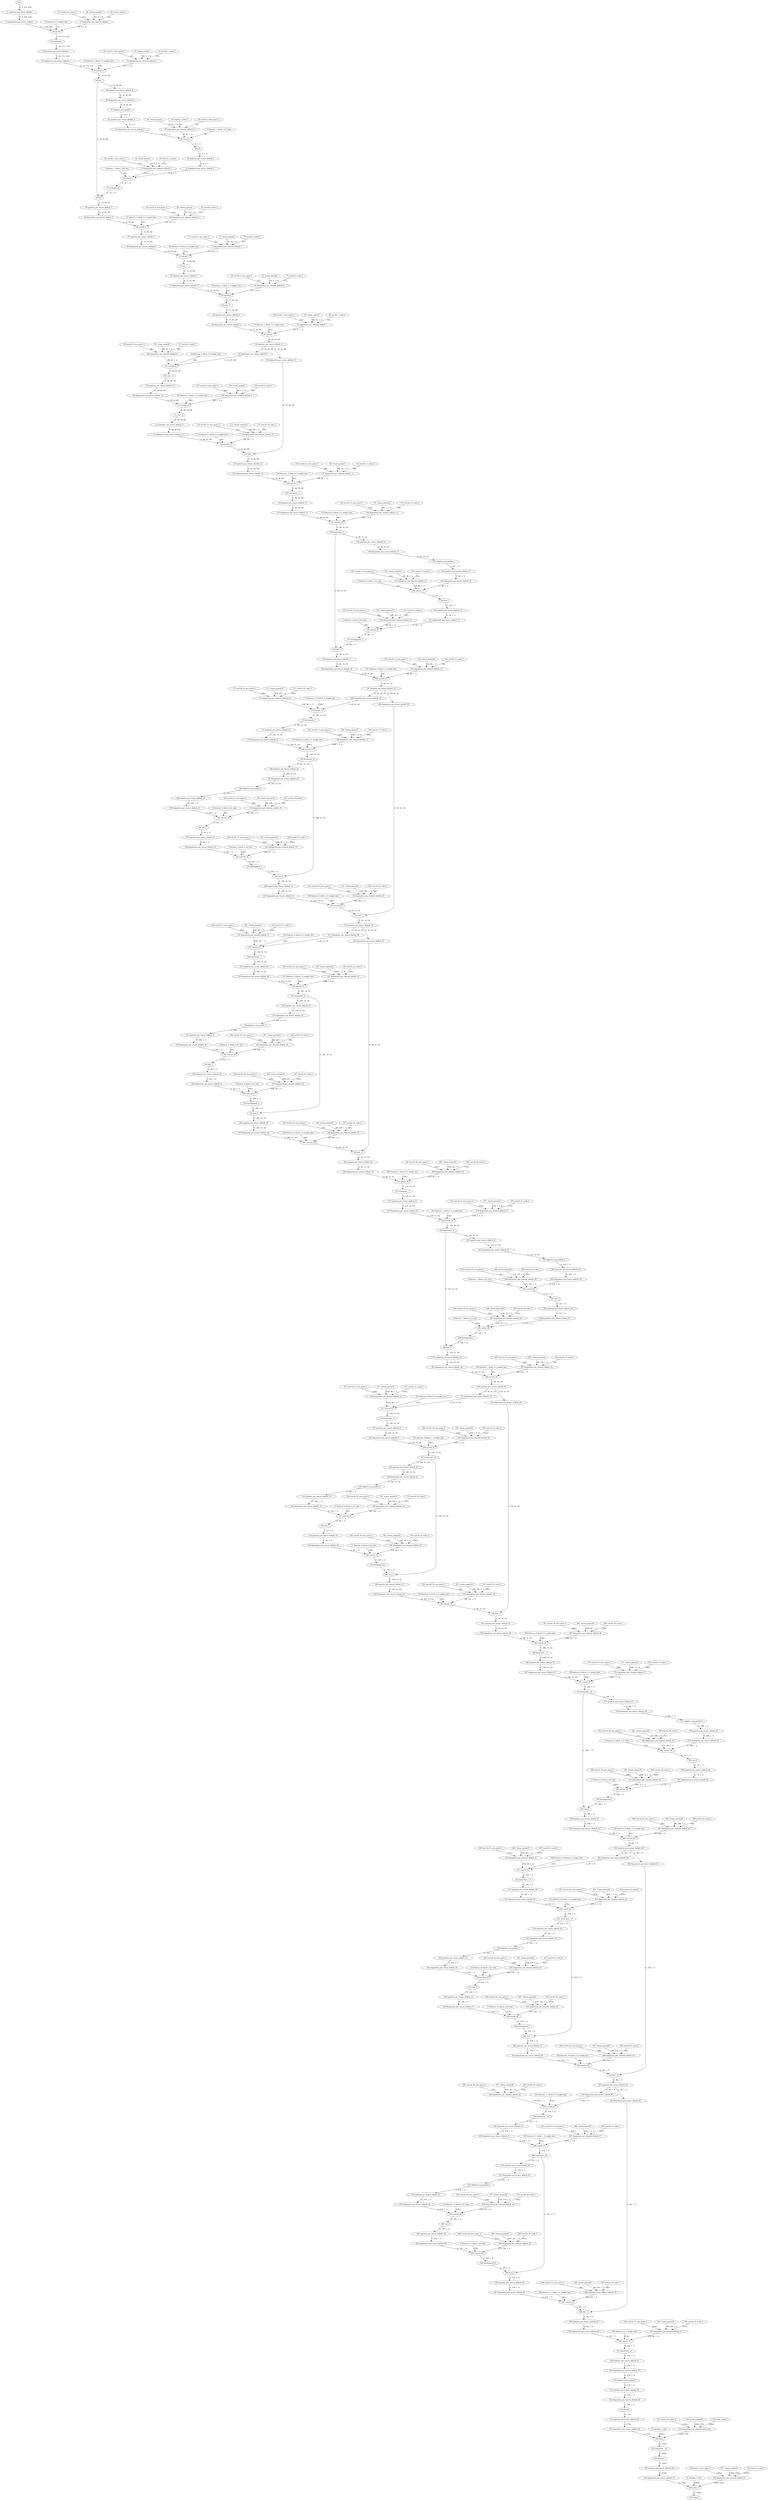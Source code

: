 strict digraph  {
"0 features_1_block_1_fc1_bias" [id=0, type=get_attr];
"1 features_1_block_1_fc2_bias" [id=1, type=get_attr];
"2 features_4_block_2_fc1_bias" [id=2, type=get_attr];
"3 features_4_block_2_fc2_bias" [id=3, type=get_attr];
"4 features_5_block_2_fc1_bias" [id=4, type=get_attr];
"5 features_5_block_2_fc2_bias" [id=5, type=get_attr];
"6 features_6_block_2_fc1_bias" [id=6, type=get_attr];
"7 features_6_block_2_fc2_bias" [id=7, type=get_attr];
"8 features_7_block_2_fc1_bias" [id=8, type=get_attr];
"9 features_7_block_2_fc2_bias" [id=9, type=get_attr];
"10 features_8_block_2_fc1_bias" [id=10, type=get_attr];
"11 features_8_block_2_fc2_bias" [id=11, type=get_attr];
"12 features_9_block_2_fc1_bias" [id=12, type=get_attr];
"13 features_9_block_2_fc2_bias" [id=13, type=get_attr];
"14 features_10_block_2_fc1_bias" [id=14, type=get_attr];
"15 features_10_block_2_fc2_bias" [id=15, type=get_attr];
"16 features_11_block_2_fc1_bias" [id=16, type=get_attr];
"17 features_11_block_2_fc2_bias" [id=17, type=get_attr];
"18 classifier_0_bias" [id=18, type=get_attr];
"19 classifier_3_bias" [id=19, type=get_attr];
"20 x" [id=20, type=input];
"21 quantize_per_tensor_default" [id=21, type=quantize_per_tensor];
"22 dequantize_per_tensor_default" [id=22, type=dequantize_per_tensor];
"23 features_0_0_weight_bias" [id=23, type=get_attr];
"24 conv2d_scale_0" [id=24, type=get_attr];
"25 conv2d_zero_point_0" [id=25, type=get_attr];
"26 _frozen_param0" [id=26, type=get_attr];
"27 dequantize_per_channel_default" [id=27, type=dequantize_per_channel];
"28 conv2d" [id=28, type=conv2d];
"29 hardswish_" [id=29, type=hardswish_];
"30 quantize_per_tensor_default_1" [id=30, type=quantize_per_tensor];
"31 dequantize_per_tensor_default_1" [id=31, type=dequantize_per_tensor];
"32 features_1_block_0_0_weight_bias" [id=32, type=get_attr];
"33 conv2d_1_scale_0" [id=33, type=get_attr];
"34 conv2d_1_zero_point_0" [id=34, type=get_attr];
"35 _frozen_param1" [id=35, type=get_attr];
"36 dequantize_per_channel_default_1" [id=36, type=dequantize_per_channel];
"37 conv2d_1" [id=37, type=conv2d];
"38 relu_" [id=38, type=relu_];
"39 quantize_per_tensor_default_2" [id=39, type=quantize_per_tensor];
"40 dequantize_per_tensor_default_2" [id=40, type=dequantize_per_tensor];
"41 adaptive_avg_pool2d" [id=41, type=adaptive_avg_pool2d];
"42 quantize_per_tensor_default_3" [id=42, type=quantize_per_tensor];
"43 dequantize_per_tensor_default_3" [id=43, type=dequantize_per_tensor];
"44 conv2d_2_scale_0" [id=44, type=get_attr];
"45 conv2d_2_zero_point_0" [id=45, type=get_attr];
"46 _frozen_param2" [id=46, type=get_attr];
"47 dequantize_per_channel_default_2" [id=47, type=dequantize_per_channel];
"48 conv2d_2" [id=48, type=conv2d];
"49 relu" [id=49, type=relu];
"50 quantize_per_tensor_default_4" [id=50, type=quantize_per_tensor];
"51 dequantize_per_tensor_default_4" [id=51, type=dequantize_per_tensor];
"52 conv2d_3_scale_0" [id=52, type=get_attr];
"53 conv2d_3_zero_point_0" [id=53, type=get_attr];
"54 _frozen_param3" [id=54, type=get_attr];
"55 dequantize_per_channel_default_3" [id=55, type=dequantize_per_channel];
"56 conv2d_3" [id=56, type=conv2d];
"57 hardsigmoid" [id=57, type=hardsigmoid];
"58 mul" [id=58, type=mul];
"59 quantize_per_tensor_default_5" [id=59, type=quantize_per_tensor];
"60 dequantize_per_tensor_default_5" [id=60, type=dequantize_per_tensor];
"61 features_1_block_2_0_weight_bias" [id=61, type=get_attr];
"62 conv2d_4_scale_0" [id=62, type=get_attr];
"63 conv2d_4_zero_point_0" [id=63, type=get_attr];
"64 _frozen_param4" [id=64, type=get_attr];
"65 dequantize_per_channel_default_4" [id=65, type=dequantize_per_channel];
"66 conv2d_4" [id=66, type=conv2d];
"67 quantize_per_tensor_default_6" [id=67, type=quantize_per_tensor];
"68 dequantize_per_tensor_default_6" [id=68, type=dequantize_per_tensor];
"69 features_2_block_0_0_weight_bias" [id=69, type=get_attr];
"70 conv2d_5_scale_0" [id=70, type=get_attr];
"71 conv2d_5_zero_point_0" [id=71, type=get_attr];
"72 _frozen_param5" [id=72, type=get_attr];
"73 dequantize_per_channel_default_5" [id=73, type=dequantize_per_channel];
"74 conv2d_5" [id=74, type=conv2d];
"75 relu__1" [id=75, type=relu_];
"76 quantize_per_tensor_default_7" [id=76, type=quantize_per_tensor];
"77 dequantize_per_tensor_default_7" [id=77, type=dequantize_per_tensor];
"78 features_2_block_1_0_weight_bias" [id=78, type=get_attr];
"79 conv2d_6_scale_0" [id=79, type=get_attr];
"80 conv2d_6_zero_point_0" [id=80, type=get_attr];
"81 _frozen_param6" [id=81, type=get_attr];
"82 dequantize_per_channel_default_6" [id=82, type=dequantize_per_channel];
"83 conv2d_6" [id=83, type=conv2d];
"84 relu__2" [id=84, type=relu_];
"85 quantize_per_tensor_default_8" [id=85, type=quantize_per_tensor];
"86 dequantize_per_tensor_default_8" [id=86, type=dequantize_per_tensor];
"87 features_2_block_2_0_weight_bias" [id=87, type=get_attr];
"88 conv2d_7_scale_0" [id=88, type=get_attr];
"89 conv2d_7_zero_point_0" [id=89, type=get_attr];
"90 _frozen_param7" [id=90, type=get_attr];
"91 dequantize_per_channel_default_7" [id=91, type=dequantize_per_channel];
"92 conv2d_7" [id=92, type=conv2d];
"93 quantize_per_tensor_default_9" [id=93, type=quantize_per_tensor];
"94 dequantize_per_tensor_default_10" [id=94, type=dequantize_per_tensor];
"95 dequantize_per_tensor_default_9" [id=95, type=dequantize_per_tensor];
"96 features_3_block_0_0_weight_bias" [id=96, type=get_attr];
"97 conv2d_8_scale_0" [id=97, type=get_attr];
"98 conv2d_8_zero_point_0" [id=98, type=get_attr];
"99 _frozen_param8" [id=99, type=get_attr];
"100 dequantize_per_channel_default_8" [id=100, type=dequantize_per_channel];
"101 conv2d_8" [id=101, type=conv2d];
"102 relu__3" [id=102, type=relu_];
"103 quantize_per_tensor_default_10" [id=103, type=quantize_per_tensor];
"104 dequantize_per_tensor_default_11" [id=104, type=dequantize_per_tensor];
"105 features_3_block_1_0_weight_bias" [id=105, type=get_attr];
"106 conv2d_9_scale_0" [id=106, type=get_attr];
"107 conv2d_9_zero_point_0" [id=107, type=get_attr];
"108 _frozen_param9" [id=108, type=get_attr];
"109 dequantize_per_channel_default_9" [id=109, type=dequantize_per_channel];
"110 conv2d_9" [id=110, type=conv2d];
"111 relu__4" [id=111, type=relu_];
"112 quantize_per_tensor_default_11" [id=112, type=quantize_per_tensor];
"113 dequantize_per_tensor_default_12" [id=113, type=dequantize_per_tensor];
"114 features_3_block_2_0_weight_bias" [id=114, type=get_attr];
"115 conv2d_10_scale_0" [id=115, type=get_attr];
"116 conv2d_10_zero_point_0" [id=116, type=get_attr];
"117 _frozen_param10" [id=117, type=get_attr];
"118 dequantize_per_channel_default_10" [id=118, type=dequantize_per_channel];
"119 conv2d_10" [id=119, type=conv2d];
"120 add_" [id=120, type=add_];
"121 quantize_per_tensor_default_12" [id=121, type=quantize_per_tensor];
"122 dequantize_per_tensor_default_13" [id=122, type=dequantize_per_tensor];
"123 features_4_block_0_0_weight_bias" [id=123, type=get_attr];
"124 conv2d_11_scale_0" [id=124, type=get_attr];
"125 conv2d_11_zero_point_0" [id=125, type=get_attr];
"126 _frozen_param11" [id=126, type=get_attr];
"127 dequantize_per_channel_default_11" [id=127, type=dequantize_per_channel];
"128 conv2d_11" [id=128, type=conv2d];
"129 hardswish__1" [id=129, type=hardswish_];
"130 quantize_per_tensor_default_13" [id=130, type=quantize_per_tensor];
"131 dequantize_per_tensor_default_14" [id=131, type=dequantize_per_tensor];
"132 features_4_block_1_0_weight_bias" [id=132, type=get_attr];
"133 conv2d_12_scale_0" [id=133, type=get_attr];
"134 conv2d_12_zero_point_0" [id=134, type=get_attr];
"135 _frozen_param12" [id=135, type=get_attr];
"136 dequantize_per_channel_default_12" [id=136, type=dequantize_per_channel];
"137 conv2d_12" [id=137, type=conv2d];
"138 hardswish__2" [id=138, type=hardswish_];
"139 quantize_per_tensor_default_14" [id=139, type=quantize_per_tensor];
"140 dequantize_per_tensor_default_15" [id=140, type=dequantize_per_tensor];
"141 adaptive_avg_pool2d_1" [id=141, type=adaptive_avg_pool2d];
"142 quantize_per_tensor_default_15" [id=142, type=quantize_per_tensor];
"143 dequantize_per_tensor_default_16" [id=143, type=dequantize_per_tensor];
"144 conv2d_13_scale_0" [id=144, type=get_attr];
"145 conv2d_13_zero_point_0" [id=145, type=get_attr];
"146 _frozen_param13" [id=146, type=get_attr];
"147 dequantize_per_channel_default_13" [id=147, type=dequantize_per_channel];
"148 conv2d_13" [id=148, type=conv2d];
"149 relu_1" [id=149, type=relu];
"150 quantize_per_tensor_default_16" [id=150, type=quantize_per_tensor];
"151 dequantize_per_tensor_default_17" [id=151, type=dequantize_per_tensor];
"152 conv2d_14_scale_0" [id=152, type=get_attr];
"153 conv2d_14_zero_point_0" [id=153, type=get_attr];
"154 _frozen_param14" [id=154, type=get_attr];
"155 dequantize_per_channel_default_14" [id=155, type=dequantize_per_channel];
"156 conv2d_14" [id=156, type=conv2d];
"157 hardsigmoid_1" [id=157, type=hardsigmoid];
"158 mul_1" [id=158, type=mul];
"159 quantize_per_tensor_default_17" [id=159, type=quantize_per_tensor];
"160 dequantize_per_tensor_default_18" [id=160, type=dequantize_per_tensor];
"161 features_4_block_3_0_weight_bias" [id=161, type=get_attr];
"162 conv2d_15_scale_0" [id=162, type=get_attr];
"163 conv2d_15_zero_point_0" [id=163, type=get_attr];
"164 _frozen_param15" [id=164, type=get_attr];
"165 dequantize_per_channel_default_15" [id=165, type=dequantize_per_channel];
"166 conv2d_15" [id=166, type=conv2d];
"167 quantize_per_tensor_default_18" [id=167, type=quantize_per_tensor];
"168 dequantize_per_tensor_default_20" [id=168, type=dequantize_per_tensor];
"169 dequantize_per_tensor_default_19" [id=169, type=dequantize_per_tensor];
"170 features_5_block_0_0_weight_bias" [id=170, type=get_attr];
"171 conv2d_16_scale_0" [id=171, type=get_attr];
"172 conv2d_16_zero_point_0" [id=172, type=get_attr];
"173 _frozen_param16" [id=173, type=get_attr];
"174 dequantize_per_channel_default_16" [id=174, type=dequantize_per_channel];
"175 conv2d_16" [id=175, type=conv2d];
"176 hardswish__3" [id=176, type=hardswish_];
"177 quantize_per_tensor_default_19" [id=177, type=quantize_per_tensor];
"178 dequantize_per_tensor_default_21" [id=178, type=dequantize_per_tensor];
"179 features_5_block_1_0_weight_bias" [id=179, type=get_attr];
"180 conv2d_17_scale_0" [id=180, type=get_attr];
"181 conv2d_17_zero_point_0" [id=181, type=get_attr];
"182 _frozen_param17" [id=182, type=get_attr];
"183 dequantize_per_channel_default_17" [id=183, type=dequantize_per_channel];
"184 conv2d_17" [id=184, type=conv2d];
"185 hardswish__4" [id=185, type=hardswish_];
"186 quantize_per_tensor_default_20" [id=186, type=quantize_per_tensor];
"187 dequantize_per_tensor_default_22" [id=187, type=dequantize_per_tensor];
"188 adaptive_avg_pool2d_2" [id=188, type=adaptive_avg_pool2d];
"189 quantize_per_tensor_default_21" [id=189, type=quantize_per_tensor];
"190 dequantize_per_tensor_default_23" [id=190, type=dequantize_per_tensor];
"191 conv2d_18_scale_0" [id=191, type=get_attr];
"192 conv2d_18_zero_point_0" [id=192, type=get_attr];
"193 _frozen_param18" [id=193, type=get_attr];
"194 dequantize_per_channel_default_18" [id=194, type=dequantize_per_channel];
"195 conv2d_18" [id=195, type=conv2d];
"196 relu_2" [id=196, type=relu];
"197 quantize_per_tensor_default_22" [id=197, type=quantize_per_tensor];
"198 dequantize_per_tensor_default_24" [id=198, type=dequantize_per_tensor];
"199 conv2d_19_scale_0" [id=199, type=get_attr];
"200 conv2d_19_zero_point_0" [id=200, type=get_attr];
"201 _frozen_param19" [id=201, type=get_attr];
"202 dequantize_per_channel_default_19" [id=202, type=dequantize_per_channel];
"203 conv2d_19" [id=203, type=conv2d];
"204 hardsigmoid_2" [id=204, type=hardsigmoid];
"205 mul_2" [id=205, type=mul];
"206 quantize_per_tensor_default_23" [id=206, type=quantize_per_tensor];
"207 dequantize_per_tensor_default_25" [id=207, type=dequantize_per_tensor];
"208 features_5_block_3_0_weight_bias" [id=208, type=get_attr];
"209 conv2d_20_scale_0" [id=209, type=get_attr];
"210 conv2d_20_zero_point_0" [id=210, type=get_attr];
"211 _frozen_param20" [id=211, type=get_attr];
"212 dequantize_per_channel_default_20" [id=212, type=dequantize_per_channel];
"213 conv2d_20" [id=213, type=conv2d];
"214 add__1" [id=214, type=add_];
"215 quantize_per_tensor_default_24" [id=215, type=quantize_per_tensor];
"216 dequantize_per_tensor_default_27" [id=216, type=dequantize_per_tensor];
"217 dequantize_per_tensor_default_26" [id=217, type=dequantize_per_tensor];
"218 features_6_block_0_0_weight_bias" [id=218, type=get_attr];
"219 conv2d_21_scale_0" [id=219, type=get_attr];
"220 conv2d_21_zero_point_0" [id=220, type=get_attr];
"221 _frozen_param21" [id=221, type=get_attr];
"222 dequantize_per_channel_default_21" [id=222, type=dequantize_per_channel];
"223 conv2d_21" [id=223, type=conv2d];
"224 hardswish__5" [id=224, type=hardswish_];
"225 quantize_per_tensor_default_25" [id=225, type=quantize_per_tensor];
"226 dequantize_per_tensor_default_28" [id=226, type=dequantize_per_tensor];
"227 features_6_block_1_0_weight_bias" [id=227, type=get_attr];
"228 conv2d_22_scale_0" [id=228, type=get_attr];
"229 conv2d_22_zero_point_0" [id=229, type=get_attr];
"230 _frozen_param22" [id=230, type=get_attr];
"231 dequantize_per_channel_default_22" [id=231, type=dequantize_per_channel];
"232 conv2d_22" [id=232, type=conv2d];
"233 hardswish__6" [id=233, type=hardswish_];
"234 quantize_per_tensor_default_26" [id=234, type=quantize_per_tensor];
"235 dequantize_per_tensor_default_29" [id=235, type=dequantize_per_tensor];
"236 adaptive_avg_pool2d_3" [id=236, type=adaptive_avg_pool2d];
"237 quantize_per_tensor_default_27" [id=237, type=quantize_per_tensor];
"238 dequantize_per_tensor_default_30" [id=238, type=dequantize_per_tensor];
"239 conv2d_23_scale_0" [id=239, type=get_attr];
"240 conv2d_23_zero_point_0" [id=240, type=get_attr];
"241 _frozen_param23" [id=241, type=get_attr];
"242 dequantize_per_channel_default_23" [id=242, type=dequantize_per_channel];
"243 conv2d_23" [id=243, type=conv2d];
"244 relu_3" [id=244, type=relu];
"245 quantize_per_tensor_default_28" [id=245, type=quantize_per_tensor];
"246 dequantize_per_tensor_default_31" [id=246, type=dequantize_per_tensor];
"247 conv2d_24_scale_0" [id=247, type=get_attr];
"248 conv2d_24_zero_point_0" [id=248, type=get_attr];
"249 _frozen_param24" [id=249, type=get_attr];
"250 dequantize_per_channel_default_24" [id=250, type=dequantize_per_channel];
"251 conv2d_24" [id=251, type=conv2d];
"252 hardsigmoid_3" [id=252, type=hardsigmoid];
"253 mul_3" [id=253, type=mul];
"254 quantize_per_tensor_default_29" [id=254, type=quantize_per_tensor];
"255 dequantize_per_tensor_default_32" [id=255, type=dequantize_per_tensor];
"256 features_6_block_3_0_weight_bias" [id=256, type=get_attr];
"257 conv2d_25_scale_0" [id=257, type=get_attr];
"258 conv2d_25_zero_point_0" [id=258, type=get_attr];
"259 _frozen_param25" [id=259, type=get_attr];
"260 dequantize_per_channel_default_25" [id=260, type=dequantize_per_channel];
"261 conv2d_25" [id=261, type=conv2d];
"262 add__2" [id=262, type=add_];
"263 quantize_per_tensor_default_30" [id=263, type=quantize_per_tensor];
"264 dequantize_per_tensor_default_33" [id=264, type=dequantize_per_tensor];
"265 features_7_block_0_0_weight_bias" [id=265, type=get_attr];
"266 conv2d_26_scale_0" [id=266, type=get_attr];
"267 conv2d_26_zero_point_0" [id=267, type=get_attr];
"268 _frozen_param26" [id=268, type=get_attr];
"269 dequantize_per_channel_default_26" [id=269, type=dequantize_per_channel];
"270 conv2d_26" [id=270, type=conv2d];
"271 hardswish__7" [id=271, type=hardswish_];
"272 quantize_per_tensor_default_31" [id=272, type=quantize_per_tensor];
"273 dequantize_per_tensor_default_34" [id=273, type=dequantize_per_tensor];
"274 features_7_block_1_0_weight_bias" [id=274, type=get_attr];
"275 conv2d_27_scale_0" [id=275, type=get_attr];
"276 conv2d_27_zero_point_0" [id=276, type=get_attr];
"277 _frozen_param27" [id=277, type=get_attr];
"278 dequantize_per_channel_default_27" [id=278, type=dequantize_per_channel];
"279 conv2d_27" [id=279, type=conv2d];
"280 hardswish__8" [id=280, type=hardswish_];
"281 quantize_per_tensor_default_32" [id=281, type=quantize_per_tensor];
"282 dequantize_per_tensor_default_35" [id=282, type=dequantize_per_tensor];
"283 adaptive_avg_pool2d_4" [id=283, type=adaptive_avg_pool2d];
"284 quantize_per_tensor_default_33" [id=284, type=quantize_per_tensor];
"285 dequantize_per_tensor_default_36" [id=285, type=dequantize_per_tensor];
"286 conv2d_28_scale_0" [id=286, type=get_attr];
"287 conv2d_28_zero_point_0" [id=287, type=get_attr];
"288 _frozen_param28" [id=288, type=get_attr];
"289 dequantize_per_channel_default_28" [id=289, type=dequantize_per_channel];
"290 conv2d_28" [id=290, type=conv2d];
"291 relu_4" [id=291, type=relu];
"292 quantize_per_tensor_default_34" [id=292, type=quantize_per_tensor];
"293 dequantize_per_tensor_default_37" [id=293, type=dequantize_per_tensor];
"294 conv2d_29_scale_0" [id=294, type=get_attr];
"295 conv2d_29_zero_point_0" [id=295, type=get_attr];
"296 _frozen_param29" [id=296, type=get_attr];
"297 dequantize_per_channel_default_29" [id=297, type=dequantize_per_channel];
"298 conv2d_29" [id=298, type=conv2d];
"299 hardsigmoid_4" [id=299, type=hardsigmoid];
"300 mul_4" [id=300, type=mul];
"301 quantize_per_tensor_default_35" [id=301, type=quantize_per_tensor];
"302 dequantize_per_tensor_default_38" [id=302, type=dequantize_per_tensor];
"303 features_7_block_3_0_weight_bias" [id=303, type=get_attr];
"304 conv2d_30_scale_0" [id=304, type=get_attr];
"305 conv2d_30_zero_point_0" [id=305, type=get_attr];
"306 _frozen_param30" [id=306, type=get_attr];
"307 dequantize_per_channel_default_30" [id=307, type=dequantize_per_channel];
"308 conv2d_30" [id=308, type=conv2d];
"309 quantize_per_tensor_default_36" [id=309, type=quantize_per_tensor];
"310 dequantize_per_tensor_default_40" [id=310, type=dequantize_per_tensor];
"311 dequantize_per_tensor_default_39" [id=311, type=dequantize_per_tensor];
"312 features_8_block_0_0_weight_bias" [id=312, type=get_attr];
"313 conv2d_31_scale_0" [id=313, type=get_attr];
"314 conv2d_31_zero_point_0" [id=314, type=get_attr];
"315 _frozen_param31" [id=315, type=get_attr];
"316 dequantize_per_channel_default_31" [id=316, type=dequantize_per_channel];
"317 conv2d_31" [id=317, type=conv2d];
"318 hardswish__9" [id=318, type=hardswish_];
"319 quantize_per_tensor_default_37" [id=319, type=quantize_per_tensor];
"320 dequantize_per_tensor_default_41" [id=320, type=dequantize_per_tensor];
"321 features_8_block_1_0_weight_bias" [id=321, type=get_attr];
"322 conv2d_32_scale_0" [id=322, type=get_attr];
"323 conv2d_32_zero_point_0" [id=323, type=get_attr];
"324 _frozen_param32" [id=324, type=get_attr];
"325 dequantize_per_channel_default_32" [id=325, type=dequantize_per_channel];
"326 conv2d_32" [id=326, type=conv2d];
"327 hardswish__10" [id=327, type=hardswish_];
"328 quantize_per_tensor_default_38" [id=328, type=quantize_per_tensor];
"329 dequantize_per_tensor_default_42" [id=329, type=dequantize_per_tensor];
"330 adaptive_avg_pool2d_5" [id=330, type=adaptive_avg_pool2d];
"331 quantize_per_tensor_default_39" [id=331, type=quantize_per_tensor];
"332 dequantize_per_tensor_default_43" [id=332, type=dequantize_per_tensor];
"333 conv2d_33_scale_0" [id=333, type=get_attr];
"334 conv2d_33_zero_point_0" [id=334, type=get_attr];
"335 _frozen_param33" [id=335, type=get_attr];
"336 dequantize_per_channel_default_33" [id=336, type=dequantize_per_channel];
"337 conv2d_33" [id=337, type=conv2d];
"338 relu_5" [id=338, type=relu];
"339 quantize_per_tensor_default_40" [id=339, type=quantize_per_tensor];
"340 dequantize_per_tensor_default_44" [id=340, type=dequantize_per_tensor];
"341 conv2d_34_scale_0" [id=341, type=get_attr];
"342 conv2d_34_zero_point_0" [id=342, type=get_attr];
"343 _frozen_param34" [id=343, type=get_attr];
"344 dequantize_per_channel_default_34" [id=344, type=dequantize_per_channel];
"345 conv2d_34" [id=345, type=conv2d];
"346 hardsigmoid_5" [id=346, type=hardsigmoid];
"347 mul_5" [id=347, type=mul];
"348 quantize_per_tensor_default_41" [id=348, type=quantize_per_tensor];
"349 dequantize_per_tensor_default_45" [id=349, type=dequantize_per_tensor];
"350 features_8_block_3_0_weight_bias" [id=350, type=get_attr];
"351 conv2d_35_scale_0" [id=351, type=get_attr];
"352 conv2d_35_zero_point_0" [id=352, type=get_attr];
"353 _frozen_param35" [id=353, type=get_attr];
"354 dequantize_per_channel_default_35" [id=354, type=dequantize_per_channel];
"355 conv2d_35" [id=355, type=conv2d];
"356 add__3" [id=356, type=add_];
"357 quantize_per_tensor_default_42" [id=357, type=quantize_per_tensor];
"358 dequantize_per_tensor_default_46" [id=358, type=dequantize_per_tensor];
"359 features_9_block_0_0_weight_bias" [id=359, type=get_attr];
"360 conv2d_36_scale_0" [id=360, type=get_attr];
"361 conv2d_36_zero_point_0" [id=361, type=get_attr];
"362 _frozen_param36" [id=362, type=get_attr];
"363 dequantize_per_channel_default_36" [id=363, type=dequantize_per_channel];
"364 conv2d_36" [id=364, type=conv2d];
"365 hardswish__11" [id=365, type=hardswish_];
"366 quantize_per_tensor_default_43" [id=366, type=quantize_per_tensor];
"367 dequantize_per_tensor_default_47" [id=367, type=dequantize_per_tensor];
"368 features_9_block_1_0_weight_bias" [id=368, type=get_attr];
"369 conv2d_37_scale_0" [id=369, type=get_attr];
"370 conv2d_37_zero_point_0" [id=370, type=get_attr];
"371 _frozen_param37" [id=371, type=get_attr];
"372 dequantize_per_channel_default_37" [id=372, type=dequantize_per_channel];
"373 conv2d_37" [id=373, type=conv2d];
"374 hardswish__12" [id=374, type=hardswish_];
"375 quantize_per_tensor_default_44" [id=375, type=quantize_per_tensor];
"376 dequantize_per_tensor_default_48" [id=376, type=dequantize_per_tensor];
"377 adaptive_avg_pool2d_6" [id=377, type=adaptive_avg_pool2d];
"378 quantize_per_tensor_default_45" [id=378, type=quantize_per_tensor];
"379 dequantize_per_tensor_default_49" [id=379, type=dequantize_per_tensor];
"380 conv2d_38_scale_0" [id=380, type=get_attr];
"381 conv2d_38_zero_point_0" [id=381, type=get_attr];
"382 _frozen_param38" [id=382, type=get_attr];
"383 dequantize_per_channel_default_38" [id=383, type=dequantize_per_channel];
"384 conv2d_38" [id=384, type=conv2d];
"385 relu_6" [id=385, type=relu];
"386 quantize_per_tensor_default_46" [id=386, type=quantize_per_tensor];
"387 dequantize_per_tensor_default_50" [id=387, type=dequantize_per_tensor];
"388 conv2d_39_scale_0" [id=388, type=get_attr];
"389 conv2d_39_zero_point_0" [id=389, type=get_attr];
"390 _frozen_param39" [id=390, type=get_attr];
"391 dequantize_per_channel_default_39" [id=391, type=dequantize_per_channel];
"392 conv2d_39" [id=392, type=conv2d];
"393 hardsigmoid_6" [id=393, type=hardsigmoid];
"394 mul_6" [id=394, type=mul];
"395 quantize_per_tensor_default_47" [id=395, type=quantize_per_tensor];
"396 dequantize_per_tensor_default_51" [id=396, type=dequantize_per_tensor];
"397 features_9_block_3_0_weight_bias" [id=397, type=get_attr];
"398 conv2d_40_scale_0" [id=398, type=get_attr];
"399 conv2d_40_zero_point_0" [id=399, type=get_attr];
"400 _frozen_param40" [id=400, type=get_attr];
"401 dequantize_per_channel_default_40" [id=401, type=dequantize_per_channel];
"402 conv2d_40" [id=402, type=conv2d];
"403 quantize_per_tensor_default_48" [id=403, type=quantize_per_tensor];
"404 dequantize_per_tensor_default_53" [id=404, type=dequantize_per_tensor];
"405 dequantize_per_tensor_default_52" [id=405, type=dequantize_per_tensor];
"406 features_10_block_0_0_weight_bias" [id=406, type=get_attr];
"407 conv2d_41_scale_0" [id=407, type=get_attr];
"408 conv2d_41_zero_point_0" [id=408, type=get_attr];
"409 _frozen_param41" [id=409, type=get_attr];
"410 dequantize_per_channel_default_41" [id=410, type=dequantize_per_channel];
"411 conv2d_41" [id=411, type=conv2d];
"412 hardswish__13" [id=412, type=hardswish_];
"413 quantize_per_tensor_default_49" [id=413, type=quantize_per_tensor];
"414 dequantize_per_tensor_default_54" [id=414, type=dequantize_per_tensor];
"415 features_10_block_1_0_weight_bias" [id=415, type=get_attr];
"416 conv2d_42_scale_0" [id=416, type=get_attr];
"417 conv2d_42_zero_point_0" [id=417, type=get_attr];
"418 _frozen_param42" [id=418, type=get_attr];
"419 dequantize_per_channel_default_42" [id=419, type=dequantize_per_channel];
"420 conv2d_42" [id=420, type=conv2d];
"421 hardswish__14" [id=421, type=hardswish_];
"422 quantize_per_tensor_default_50" [id=422, type=quantize_per_tensor];
"423 dequantize_per_tensor_default_55" [id=423, type=dequantize_per_tensor];
"424 adaptive_avg_pool2d_7" [id=424, type=adaptive_avg_pool2d];
"425 quantize_per_tensor_default_51" [id=425, type=quantize_per_tensor];
"426 dequantize_per_tensor_default_56" [id=426, type=dequantize_per_tensor];
"427 conv2d_43_scale_0" [id=427, type=get_attr];
"428 conv2d_43_zero_point_0" [id=428, type=get_attr];
"429 _frozen_param43" [id=429, type=get_attr];
"430 dequantize_per_channel_default_43" [id=430, type=dequantize_per_channel];
"431 conv2d_43" [id=431, type=conv2d];
"432 relu_7" [id=432, type=relu];
"433 quantize_per_tensor_default_52" [id=433, type=quantize_per_tensor];
"434 dequantize_per_tensor_default_57" [id=434, type=dequantize_per_tensor];
"435 conv2d_44_scale_0" [id=435, type=get_attr];
"436 conv2d_44_zero_point_0" [id=436, type=get_attr];
"437 _frozen_param44" [id=437, type=get_attr];
"438 dequantize_per_channel_default_44" [id=438, type=dequantize_per_channel];
"439 conv2d_44" [id=439, type=conv2d];
"440 hardsigmoid_7" [id=440, type=hardsigmoid];
"441 mul_7" [id=441, type=mul];
"442 quantize_per_tensor_default_53" [id=442, type=quantize_per_tensor];
"443 dequantize_per_tensor_default_58" [id=443, type=dequantize_per_tensor];
"444 features_10_block_3_0_weight_bias" [id=444, type=get_attr];
"445 conv2d_45_scale_0" [id=445, type=get_attr];
"446 conv2d_45_zero_point_0" [id=446, type=get_attr];
"447 _frozen_param45" [id=447, type=get_attr];
"448 dequantize_per_channel_default_45" [id=448, type=dequantize_per_channel];
"449 conv2d_45" [id=449, type=conv2d];
"450 add__4" [id=450, type=add_];
"451 quantize_per_tensor_default_54" [id=451, type=quantize_per_tensor];
"452 dequantize_per_tensor_default_60" [id=452, type=dequantize_per_tensor];
"453 dequantize_per_tensor_default_59" [id=453, type=dequantize_per_tensor];
"454 features_11_block_0_0_weight_bias" [id=454, type=get_attr];
"455 conv2d_46_scale_0" [id=455, type=get_attr];
"456 conv2d_46_zero_point_0" [id=456, type=get_attr];
"457 _frozen_param46" [id=457, type=get_attr];
"458 dequantize_per_channel_default_46" [id=458, type=dequantize_per_channel];
"459 conv2d_46" [id=459, type=conv2d];
"460 hardswish__15" [id=460, type=hardswish_];
"461 quantize_per_tensor_default_55" [id=461, type=quantize_per_tensor];
"462 dequantize_per_tensor_default_61" [id=462, type=dequantize_per_tensor];
"463 features_11_block_1_0_weight_bias" [id=463, type=get_attr];
"464 conv2d_47_scale_0" [id=464, type=get_attr];
"465 conv2d_47_zero_point_0" [id=465, type=get_attr];
"466 _frozen_param47" [id=466, type=get_attr];
"467 dequantize_per_channel_default_47" [id=467, type=dequantize_per_channel];
"468 conv2d_47" [id=468, type=conv2d];
"469 hardswish__16" [id=469, type=hardswish_];
"470 quantize_per_tensor_default_56" [id=470, type=quantize_per_tensor];
"471 dequantize_per_tensor_default_62" [id=471, type=dequantize_per_tensor];
"472 adaptive_avg_pool2d_8" [id=472, type=adaptive_avg_pool2d];
"473 quantize_per_tensor_default_57" [id=473, type=quantize_per_tensor];
"474 dequantize_per_tensor_default_63" [id=474, type=dequantize_per_tensor];
"475 conv2d_48_scale_0" [id=475, type=get_attr];
"476 conv2d_48_zero_point_0" [id=476, type=get_attr];
"477 _frozen_param48" [id=477, type=get_attr];
"478 dequantize_per_channel_default_48" [id=478, type=dequantize_per_channel];
"479 conv2d_48" [id=479, type=conv2d];
"480 relu_8" [id=480, type=relu];
"481 quantize_per_tensor_default_58" [id=481, type=quantize_per_tensor];
"482 dequantize_per_tensor_default_64" [id=482, type=dequantize_per_tensor];
"483 conv2d_49_scale_0" [id=483, type=get_attr];
"484 conv2d_49_zero_point_0" [id=484, type=get_attr];
"485 _frozen_param49" [id=485, type=get_attr];
"486 dequantize_per_channel_default_49" [id=486, type=dequantize_per_channel];
"487 conv2d_49" [id=487, type=conv2d];
"488 hardsigmoid_8" [id=488, type=hardsigmoid];
"489 mul_8" [id=489, type=mul];
"490 quantize_per_tensor_default_59" [id=490, type=quantize_per_tensor];
"491 dequantize_per_tensor_default_65" [id=491, type=dequantize_per_tensor];
"492 features_11_block_3_0_weight_bias" [id=492, type=get_attr];
"493 conv2d_50_scale_0" [id=493, type=get_attr];
"494 conv2d_50_zero_point_0" [id=494, type=get_attr];
"495 _frozen_param50" [id=495, type=get_attr];
"496 dequantize_per_channel_default_50" [id=496, type=dequantize_per_channel];
"497 conv2d_50" [id=497, type=conv2d];
"498 add__5" [id=498, type=add_];
"499 quantize_per_tensor_default_60" [id=499, type=quantize_per_tensor];
"500 dequantize_per_tensor_default_66" [id=500, type=dequantize_per_tensor];
"501 features_12_0_weight_bias" [id=501, type=get_attr];
"502 conv2d_51_scale_0" [id=502, type=get_attr];
"503 conv2d_51_zero_point_0" [id=503, type=get_attr];
"504 _frozen_param51" [id=504, type=get_attr];
"505 dequantize_per_channel_default_51" [id=505, type=dequantize_per_channel];
"506 conv2d_51" [id=506, type=conv2d];
"507 hardswish__17" [id=507, type=hardswish_];
"508 quantize_per_tensor_default_61" [id=508, type=quantize_per_tensor];
"509 dequantize_per_tensor_default_67" [id=509, type=dequantize_per_tensor];
"510 adaptive_avg_pool2d_9" [id=510, type=adaptive_avg_pool2d];
"511 quantize_per_tensor_default_62" [id=511, type=quantize_per_tensor];
"512 dequantize_per_tensor_default_68" [id=512, type=dequantize_per_tensor];
"513 flatten" [id=513, type=flatten];
"514 quantize_per_tensor_default_63" [id=514, type=quantize_per_tensor];
"515 dequantize_per_tensor_default_69" [id=515, type=dequantize_per_tensor];
"516 linear_scale_0" [id=516, type=get_attr];
"517 linear_zero_point_0" [id=517, type=get_attr];
"518 _frozen_param52" [id=518, type=get_attr];
"519 dequantize_per_channel_default_52" [id=519, type=dequantize_per_channel];
"520 linear" [id=520, type=linear];
"521 hardswish__18" [id=521, type=hardswish_];
"522 dropout_" [id=522, type=dropout_];
"523 quantize_per_tensor_default_64" [id=523, type=quantize_per_tensor];
"524 dequantize_per_tensor_default_70" [id=524, type=dequantize_per_tensor];
"525 linear_1_scale_0" [id=525, type=get_attr];
"526 linear_1_zero_point_0" [id=526, type=get_attr];
"527 _frozen_param53" [id=527, type=get_attr];
"528 dequantize_per_channel_default_53" [id=528, type=dequantize_per_channel];
"529 linear_1" [id=529, type=linear];
"530 output" [id=530, type=output];
"0 features_1_block_1_fc1_bias" -> "48 conv2d_2"  [label="(8,)", style=solid];
"1 features_1_block_1_fc2_bias" -> "56 conv2d_3"  [label="(16,)", style=solid];
"2 features_4_block_2_fc1_bias" -> "148 conv2d_13"  [label="(24,)", style=solid];
"3 features_4_block_2_fc2_bias" -> "156 conv2d_14"  [label="(96,)", style=solid];
"4 features_5_block_2_fc1_bias" -> "195 conv2d_18"  [label="(64,)", style=solid];
"5 features_5_block_2_fc2_bias" -> "203 conv2d_19"  [label="(240,)", style=solid];
"6 features_6_block_2_fc1_bias" -> "243 conv2d_23"  [label="(64,)", style=solid];
"7 features_6_block_2_fc2_bias" -> "251 conv2d_24"  [label="(240,)", style=solid];
"8 features_7_block_2_fc1_bias" -> "290 conv2d_28"  [label="(32,)", style=solid];
"9 features_7_block_2_fc2_bias" -> "298 conv2d_29"  [label="(120,)", style=solid];
"10 features_8_block_2_fc1_bias" -> "337 conv2d_33"  [label="(40,)", style=solid];
"11 features_8_block_2_fc2_bias" -> "345 conv2d_34"  [label="(144,)", style=solid];
"12 features_9_block_2_fc1_bias" -> "384 conv2d_38"  [label="(72,)", style=solid];
"13 features_9_block_2_fc2_bias" -> "392 conv2d_39"  [label="(288,)", style=solid];
"14 features_10_block_2_fc1_bias" -> "431 conv2d_43"  [label="(144,)", style=solid];
"15 features_10_block_2_fc2_bias" -> "439 conv2d_44"  [label="(576,)", style=solid];
"16 features_11_block_2_fc1_bias" -> "479 conv2d_48"  [label="(144,)", style=solid];
"17 features_11_block_2_fc2_bias" -> "487 conv2d_49"  [label="(576,)", style=solid];
"18 classifier_0_bias" -> "520 linear"  [label="(1024,)", style=solid];
"19 classifier_3_bias" -> "529 linear_1"  [label="(1000,)", style=solid];
"20 x" -> "21 quantize_per_tensor_default"  [label="(1, 3, 224, 224)", style=solid];
"21 quantize_per_tensor_default" -> "22 dequantize_per_tensor_default"  [label="(1, 3, 224, 224)", style=solid];
"22 dequantize_per_tensor_default" -> "28 conv2d"  [label="(1, 3, 224, 224)", style=solid];
"23 features_0_0_weight_bias" -> "28 conv2d"  [label="(16,)", style=solid];
"24 conv2d_scale_0" -> "27 dequantize_per_channel_default"  [label="(16,)", style=solid];
"25 conv2d_zero_point_0" -> "27 dequantize_per_channel_default"  [label="(16,)", style=solid];
"26 _frozen_param0" -> "27 dequantize_per_channel_default"  [label="(16, 3, 3, 3)", style=solid];
"27 dequantize_per_channel_default" -> "28 conv2d"  [label="(16, 3, 3, 3)", style=solid];
"28 conv2d" -> "29 hardswish_"  [label="(1, 16, 112, 112)", style=solid];
"29 hardswish_" -> "30 quantize_per_tensor_default_1"  [label="(1, 16, 112, 112)", style=solid];
"30 quantize_per_tensor_default_1" -> "31 dequantize_per_tensor_default_1"  [label="(1, 16, 112, 112)", style=solid];
"31 dequantize_per_tensor_default_1" -> "37 conv2d_1"  [label="(1, 16, 112, 112)", style=solid];
"32 features_1_block_0_0_weight_bias" -> "37 conv2d_1"  [label="(16,)", style=solid];
"33 conv2d_1_scale_0" -> "36 dequantize_per_channel_default_1"  [label="(16,)", style=solid];
"34 conv2d_1_zero_point_0" -> "36 dequantize_per_channel_default_1"  [label="(16,)", style=solid];
"35 _frozen_param1" -> "36 dequantize_per_channel_default_1"  [label="(16, 1, 3, 3)", style=solid];
"36 dequantize_per_channel_default_1" -> "37 conv2d_1"  [label="(16, 1, 3, 3)", style=solid];
"37 conv2d_1" -> "38 relu_"  [label="(1, 16, 56, 56)", style=solid];
"38 relu_" -> "39 quantize_per_tensor_default_2"  [label="(1, 16, 56, 56)", style=solid];
"38 relu_" -> "58 mul"  [label="(1, 16, 56, 56)", style=solid];
"39 quantize_per_tensor_default_2" -> "40 dequantize_per_tensor_default_2"  [label="(1, 16, 56, 56)", style=solid];
"40 dequantize_per_tensor_default_2" -> "41 adaptive_avg_pool2d"  [label="(1, 16, 56, 56)", style=solid];
"41 adaptive_avg_pool2d" -> "42 quantize_per_tensor_default_3"  [label="(1, 16, 1, 1)", style=solid];
"42 quantize_per_tensor_default_3" -> "43 dequantize_per_tensor_default_3"  [label="(1, 16, 1, 1)", style=solid];
"43 dequantize_per_tensor_default_3" -> "48 conv2d_2"  [label="(1, 16, 1, 1)", style=solid];
"44 conv2d_2_scale_0" -> "47 dequantize_per_channel_default_2"  [label="(8,)", style=solid];
"45 conv2d_2_zero_point_0" -> "47 dequantize_per_channel_default_2"  [label="(8,)", style=solid];
"46 _frozen_param2" -> "47 dequantize_per_channel_default_2"  [label="(8, 16, 1, 1)", style=solid];
"47 dequantize_per_channel_default_2" -> "48 conv2d_2"  [label="(8, 16, 1, 1)", style=solid];
"48 conv2d_2" -> "49 relu"  [label="(1, 8, 1, 1)", style=solid];
"49 relu" -> "50 quantize_per_tensor_default_4"  [label="(1, 8, 1, 1)", style=solid];
"50 quantize_per_tensor_default_4" -> "51 dequantize_per_tensor_default_4"  [label="(1, 8, 1, 1)", style=solid];
"51 dequantize_per_tensor_default_4" -> "56 conv2d_3"  [label="(1, 8, 1, 1)", style=solid];
"52 conv2d_3_scale_0" -> "55 dequantize_per_channel_default_3"  [label="(16,)", style=solid];
"53 conv2d_3_zero_point_0" -> "55 dequantize_per_channel_default_3"  [label="(16,)", style=solid];
"54 _frozen_param3" -> "55 dequantize_per_channel_default_3"  [label="(16, 8, 1, 1)", style=solid];
"55 dequantize_per_channel_default_3" -> "56 conv2d_3"  [label="(16, 8, 1, 1)", style=solid];
"56 conv2d_3" -> "57 hardsigmoid"  [label="(1, 16, 1, 1)", style=solid];
"57 hardsigmoid" -> "58 mul"  [label="(1, 16, 1, 1)", style=solid];
"58 mul" -> "59 quantize_per_tensor_default_5"  [label="(1, 16, 56, 56)", style=solid];
"59 quantize_per_tensor_default_5" -> "60 dequantize_per_tensor_default_5"  [label="(1, 16, 56, 56)", style=solid];
"60 dequantize_per_tensor_default_5" -> "66 conv2d_4"  [label="(1, 16, 56, 56)", style=solid];
"61 features_1_block_2_0_weight_bias" -> "66 conv2d_4"  [label="(16,)", style=solid];
"62 conv2d_4_scale_0" -> "65 dequantize_per_channel_default_4"  [label="(16,)", style=solid];
"63 conv2d_4_zero_point_0" -> "65 dequantize_per_channel_default_4"  [label="(16,)", style=solid];
"64 _frozen_param4" -> "65 dequantize_per_channel_default_4"  [label="(16, 16, 1, 1)", style=solid];
"65 dequantize_per_channel_default_4" -> "66 conv2d_4"  [label="(16, 16, 1, 1)", style=solid];
"66 conv2d_4" -> "67 quantize_per_tensor_default_6"  [label="(1, 16, 56, 56)", style=solid];
"67 quantize_per_tensor_default_6" -> "68 dequantize_per_tensor_default_6"  [label="(1, 16, 56, 56)", style=solid];
"68 dequantize_per_tensor_default_6" -> "74 conv2d_5"  [label="(1, 16, 56, 56)", style=solid];
"69 features_2_block_0_0_weight_bias" -> "74 conv2d_5"  [label="(72,)", style=solid];
"70 conv2d_5_scale_0" -> "73 dequantize_per_channel_default_5"  [label="(72,)", style=solid];
"71 conv2d_5_zero_point_0" -> "73 dequantize_per_channel_default_5"  [label="(72,)", style=solid];
"72 _frozen_param5" -> "73 dequantize_per_channel_default_5"  [label="(72, 16, 1, 1)", style=solid];
"73 dequantize_per_channel_default_5" -> "74 conv2d_5"  [label="(72, 16, 1, 1)", style=solid];
"74 conv2d_5" -> "75 relu__1"  [label="(1, 72, 56, 56)", style=solid];
"75 relu__1" -> "76 quantize_per_tensor_default_7"  [label="(1, 72, 56, 56)", style=solid];
"76 quantize_per_tensor_default_7" -> "77 dequantize_per_tensor_default_7"  [label="(1, 72, 56, 56)", style=solid];
"77 dequantize_per_tensor_default_7" -> "83 conv2d_6"  [label="(1, 72, 56, 56)", style=solid];
"78 features_2_block_1_0_weight_bias" -> "83 conv2d_6"  [label="(72,)", style=solid];
"79 conv2d_6_scale_0" -> "82 dequantize_per_channel_default_6"  [label="(72,)", style=solid];
"80 conv2d_6_zero_point_0" -> "82 dequantize_per_channel_default_6"  [label="(72,)", style=solid];
"81 _frozen_param6" -> "82 dequantize_per_channel_default_6"  [label="(72, 1, 3, 3)", style=solid];
"82 dequantize_per_channel_default_6" -> "83 conv2d_6"  [label="(72, 1, 3, 3)", style=solid];
"83 conv2d_6" -> "84 relu__2"  [label="(1, 72, 28, 28)", style=solid];
"84 relu__2" -> "85 quantize_per_tensor_default_8"  [label="(1, 72, 28, 28)", style=solid];
"85 quantize_per_tensor_default_8" -> "86 dequantize_per_tensor_default_8"  [label="(1, 72, 28, 28)", style=solid];
"86 dequantize_per_tensor_default_8" -> "92 conv2d_7"  [label="(1, 72, 28, 28)", style=solid];
"87 features_2_block_2_0_weight_bias" -> "92 conv2d_7"  [label="(24,)", style=solid];
"88 conv2d_7_scale_0" -> "91 dequantize_per_channel_default_7"  [label="(24,)", style=solid];
"89 conv2d_7_zero_point_0" -> "91 dequantize_per_channel_default_7"  [label="(24,)", style=solid];
"90 _frozen_param7" -> "91 dequantize_per_channel_default_7"  [label="(24, 72, 1, 1)", style=solid];
"91 dequantize_per_channel_default_7" -> "92 conv2d_7"  [label="(24, 72, 1, 1)", style=solid];
"92 conv2d_7" -> "93 quantize_per_tensor_default_9"  [label="(1, 24, 28, 28)", style=solid];
"93 quantize_per_tensor_default_9" -> "94 dequantize_per_tensor_default_10"  [label="(1, 24, 28, 28)", style=solid];
"93 quantize_per_tensor_default_9" -> "95 dequantize_per_tensor_default_9"  [label="(1, 24, 28, 28)", style=solid];
"94 dequantize_per_tensor_default_10" -> "120 add_"  [label="(1, 24, 28, 28)", style=solid];
"95 dequantize_per_tensor_default_9" -> "101 conv2d_8"  [label="(1, 24, 28, 28)", style=solid];
"96 features_3_block_0_0_weight_bias" -> "101 conv2d_8"  [label="(88,)", style=solid];
"97 conv2d_8_scale_0" -> "100 dequantize_per_channel_default_8"  [label="(88,)", style=solid];
"98 conv2d_8_zero_point_0" -> "100 dequantize_per_channel_default_8"  [label="(88,)", style=solid];
"99 _frozen_param8" -> "100 dequantize_per_channel_default_8"  [label="(88, 24, 1, 1)", style=solid];
"100 dequantize_per_channel_default_8" -> "101 conv2d_8"  [label="(88, 24, 1, 1)", style=solid];
"101 conv2d_8" -> "102 relu__3"  [label="(1, 88, 28, 28)", style=solid];
"102 relu__3" -> "103 quantize_per_tensor_default_10"  [label="(1, 88, 28, 28)", style=solid];
"103 quantize_per_tensor_default_10" -> "104 dequantize_per_tensor_default_11"  [label="(1, 88, 28, 28)", style=solid];
"104 dequantize_per_tensor_default_11" -> "110 conv2d_9"  [label="(1, 88, 28, 28)", style=solid];
"105 features_3_block_1_0_weight_bias" -> "110 conv2d_9"  [label="(88,)", style=solid];
"106 conv2d_9_scale_0" -> "109 dequantize_per_channel_default_9"  [label="(88,)", style=solid];
"107 conv2d_9_zero_point_0" -> "109 dequantize_per_channel_default_9"  [label="(88,)", style=solid];
"108 _frozen_param9" -> "109 dequantize_per_channel_default_9"  [label="(88, 1, 3, 3)", style=solid];
"109 dequantize_per_channel_default_9" -> "110 conv2d_9"  [label="(88, 1, 3, 3)", style=solid];
"110 conv2d_9" -> "111 relu__4"  [label="(1, 88, 28, 28)", style=solid];
"111 relu__4" -> "112 quantize_per_tensor_default_11"  [label="(1, 88, 28, 28)", style=solid];
"112 quantize_per_tensor_default_11" -> "113 dequantize_per_tensor_default_12"  [label="(1, 88, 28, 28)", style=solid];
"113 dequantize_per_tensor_default_12" -> "119 conv2d_10"  [label="(1, 88, 28, 28)", style=solid];
"114 features_3_block_2_0_weight_bias" -> "119 conv2d_10"  [label="(24,)", style=solid];
"115 conv2d_10_scale_0" -> "118 dequantize_per_channel_default_10"  [label="(24,)", style=solid];
"116 conv2d_10_zero_point_0" -> "118 dequantize_per_channel_default_10"  [label="(24,)", style=solid];
"117 _frozen_param10" -> "118 dequantize_per_channel_default_10"  [label="(24, 88, 1, 1)", style=solid];
"118 dequantize_per_channel_default_10" -> "119 conv2d_10"  [label="(24, 88, 1, 1)", style=solid];
"119 conv2d_10" -> "120 add_"  [label="(1, 24, 28, 28)", style=solid];
"120 add_" -> "121 quantize_per_tensor_default_12"  [label="(1, 24, 28, 28)", style=solid];
"121 quantize_per_tensor_default_12" -> "122 dequantize_per_tensor_default_13"  [label="(1, 24, 28, 28)", style=solid];
"122 dequantize_per_tensor_default_13" -> "128 conv2d_11"  [label="(1, 24, 28, 28)", style=solid];
"123 features_4_block_0_0_weight_bias" -> "128 conv2d_11"  [label="(96,)", style=solid];
"124 conv2d_11_scale_0" -> "127 dequantize_per_channel_default_11"  [label="(96,)", style=solid];
"125 conv2d_11_zero_point_0" -> "127 dequantize_per_channel_default_11"  [label="(96,)", style=solid];
"126 _frozen_param11" -> "127 dequantize_per_channel_default_11"  [label="(96, 24, 1, 1)", style=solid];
"127 dequantize_per_channel_default_11" -> "128 conv2d_11"  [label="(96, 24, 1, 1)", style=solid];
"128 conv2d_11" -> "129 hardswish__1"  [label="(1, 96, 28, 28)", style=solid];
"129 hardswish__1" -> "130 quantize_per_tensor_default_13"  [label="(1, 96, 28, 28)", style=solid];
"130 quantize_per_tensor_default_13" -> "131 dequantize_per_tensor_default_14"  [label="(1, 96, 28, 28)", style=solid];
"131 dequantize_per_tensor_default_14" -> "137 conv2d_12"  [label="(1, 96, 28, 28)", style=solid];
"132 features_4_block_1_0_weight_bias" -> "137 conv2d_12"  [label="(96,)", style=solid];
"133 conv2d_12_scale_0" -> "136 dequantize_per_channel_default_12"  [label="(96,)", style=solid];
"134 conv2d_12_zero_point_0" -> "136 dequantize_per_channel_default_12"  [label="(96,)", style=solid];
"135 _frozen_param12" -> "136 dequantize_per_channel_default_12"  [label="(96, 1, 5, 5)", style=solid];
"136 dequantize_per_channel_default_12" -> "137 conv2d_12"  [label="(96, 1, 5, 5)", style=solid];
"137 conv2d_12" -> "138 hardswish__2"  [label="(1, 96, 14, 14)", style=solid];
"138 hardswish__2" -> "139 quantize_per_tensor_default_14"  [label="(1, 96, 14, 14)", style=solid];
"138 hardswish__2" -> "158 mul_1"  [label="(1, 96, 14, 14)", style=solid];
"139 quantize_per_tensor_default_14" -> "140 dequantize_per_tensor_default_15"  [label="(1, 96, 14, 14)", style=solid];
"140 dequantize_per_tensor_default_15" -> "141 adaptive_avg_pool2d_1"  [label="(1, 96, 14, 14)", style=solid];
"141 adaptive_avg_pool2d_1" -> "142 quantize_per_tensor_default_15"  [label="(1, 96, 1, 1)", style=solid];
"142 quantize_per_tensor_default_15" -> "143 dequantize_per_tensor_default_16"  [label="(1, 96, 1, 1)", style=solid];
"143 dequantize_per_tensor_default_16" -> "148 conv2d_13"  [label="(1, 96, 1, 1)", style=solid];
"144 conv2d_13_scale_0" -> "147 dequantize_per_channel_default_13"  [label="(24,)", style=solid];
"145 conv2d_13_zero_point_0" -> "147 dequantize_per_channel_default_13"  [label="(24,)", style=solid];
"146 _frozen_param13" -> "147 dequantize_per_channel_default_13"  [label="(24, 96, 1, 1)", style=solid];
"147 dequantize_per_channel_default_13" -> "148 conv2d_13"  [label="(24, 96, 1, 1)", style=solid];
"148 conv2d_13" -> "149 relu_1"  [label="(1, 24, 1, 1)", style=solid];
"149 relu_1" -> "150 quantize_per_tensor_default_16"  [label="(1, 24, 1, 1)", style=solid];
"150 quantize_per_tensor_default_16" -> "151 dequantize_per_tensor_default_17"  [label="(1, 24, 1, 1)", style=solid];
"151 dequantize_per_tensor_default_17" -> "156 conv2d_14"  [label="(1, 24, 1, 1)", style=solid];
"152 conv2d_14_scale_0" -> "155 dequantize_per_channel_default_14"  [label="(96,)", style=solid];
"153 conv2d_14_zero_point_0" -> "155 dequantize_per_channel_default_14"  [label="(96,)", style=solid];
"154 _frozen_param14" -> "155 dequantize_per_channel_default_14"  [label="(96, 24, 1, 1)", style=solid];
"155 dequantize_per_channel_default_14" -> "156 conv2d_14"  [label="(96, 24, 1, 1)", style=solid];
"156 conv2d_14" -> "157 hardsigmoid_1"  [label="(1, 96, 1, 1)", style=solid];
"157 hardsigmoid_1" -> "158 mul_1"  [label="(1, 96, 1, 1)", style=solid];
"158 mul_1" -> "159 quantize_per_tensor_default_17"  [label="(1, 96, 14, 14)", style=solid];
"159 quantize_per_tensor_default_17" -> "160 dequantize_per_tensor_default_18"  [label="(1, 96, 14, 14)", style=solid];
"160 dequantize_per_tensor_default_18" -> "166 conv2d_15"  [label="(1, 96, 14, 14)", style=solid];
"161 features_4_block_3_0_weight_bias" -> "166 conv2d_15"  [label="(40,)", style=solid];
"162 conv2d_15_scale_0" -> "165 dequantize_per_channel_default_15"  [label="(40,)", style=solid];
"163 conv2d_15_zero_point_0" -> "165 dequantize_per_channel_default_15"  [label="(40,)", style=solid];
"164 _frozen_param15" -> "165 dequantize_per_channel_default_15"  [label="(40, 96, 1, 1)", style=solid];
"165 dequantize_per_channel_default_15" -> "166 conv2d_15"  [label="(40, 96, 1, 1)", style=solid];
"166 conv2d_15" -> "167 quantize_per_tensor_default_18"  [label="(1, 40, 14, 14)", style=solid];
"167 quantize_per_tensor_default_18" -> "168 dequantize_per_tensor_default_20"  [label="(1, 40, 14, 14)", style=solid];
"167 quantize_per_tensor_default_18" -> "169 dequantize_per_tensor_default_19"  [label="(1, 40, 14, 14)", style=solid];
"168 dequantize_per_tensor_default_20" -> "214 add__1"  [label="(1, 40, 14, 14)", style=solid];
"169 dequantize_per_tensor_default_19" -> "175 conv2d_16"  [label="(1, 40, 14, 14)", style=solid];
"170 features_5_block_0_0_weight_bias" -> "175 conv2d_16"  [label="(240,)", style=solid];
"171 conv2d_16_scale_0" -> "174 dequantize_per_channel_default_16"  [label="(240,)", style=solid];
"172 conv2d_16_zero_point_0" -> "174 dequantize_per_channel_default_16"  [label="(240,)", style=solid];
"173 _frozen_param16" -> "174 dequantize_per_channel_default_16"  [label="(240, 40, 1, 1)", style=solid];
"174 dequantize_per_channel_default_16" -> "175 conv2d_16"  [label="(240, 40, 1, 1)", style=solid];
"175 conv2d_16" -> "176 hardswish__3"  [label="(1, 240, 14, 14)", style=solid];
"176 hardswish__3" -> "177 quantize_per_tensor_default_19"  [label="(1, 240, 14, 14)", style=solid];
"177 quantize_per_tensor_default_19" -> "178 dequantize_per_tensor_default_21"  [label="(1, 240, 14, 14)", style=solid];
"178 dequantize_per_tensor_default_21" -> "184 conv2d_17"  [label="(1, 240, 14, 14)", style=solid];
"179 features_5_block_1_0_weight_bias" -> "184 conv2d_17"  [label="(240,)", style=solid];
"180 conv2d_17_scale_0" -> "183 dequantize_per_channel_default_17"  [label="(240,)", style=solid];
"181 conv2d_17_zero_point_0" -> "183 dequantize_per_channel_default_17"  [label="(240,)", style=solid];
"182 _frozen_param17" -> "183 dequantize_per_channel_default_17"  [label="(240, 1, 5, 5)", style=solid];
"183 dequantize_per_channel_default_17" -> "184 conv2d_17"  [label="(240, 1, 5, 5)", style=solid];
"184 conv2d_17" -> "185 hardswish__4"  [label="(1, 240, 14, 14)", style=solid];
"185 hardswish__4" -> "186 quantize_per_tensor_default_20"  [label="(1, 240, 14, 14)", style=solid];
"185 hardswish__4" -> "205 mul_2"  [label="(1, 240, 14, 14)", style=solid];
"186 quantize_per_tensor_default_20" -> "187 dequantize_per_tensor_default_22"  [label="(1, 240, 14, 14)", style=solid];
"187 dequantize_per_tensor_default_22" -> "188 adaptive_avg_pool2d_2"  [label="(1, 240, 14, 14)", style=solid];
"188 adaptive_avg_pool2d_2" -> "189 quantize_per_tensor_default_21"  [label="(1, 240, 1, 1)", style=solid];
"189 quantize_per_tensor_default_21" -> "190 dequantize_per_tensor_default_23"  [label="(1, 240, 1, 1)", style=solid];
"190 dequantize_per_tensor_default_23" -> "195 conv2d_18"  [label="(1, 240, 1, 1)", style=solid];
"191 conv2d_18_scale_0" -> "194 dequantize_per_channel_default_18"  [label="(64,)", style=solid];
"192 conv2d_18_zero_point_0" -> "194 dequantize_per_channel_default_18"  [label="(64,)", style=solid];
"193 _frozen_param18" -> "194 dequantize_per_channel_default_18"  [label="(64, 240, 1, 1)", style=solid];
"194 dequantize_per_channel_default_18" -> "195 conv2d_18"  [label="(64, 240, 1, 1)", style=solid];
"195 conv2d_18" -> "196 relu_2"  [label="(1, 64, 1, 1)", style=solid];
"196 relu_2" -> "197 quantize_per_tensor_default_22"  [label="(1, 64, 1, 1)", style=solid];
"197 quantize_per_tensor_default_22" -> "198 dequantize_per_tensor_default_24"  [label="(1, 64, 1, 1)", style=solid];
"198 dequantize_per_tensor_default_24" -> "203 conv2d_19"  [label="(1, 64, 1, 1)", style=solid];
"199 conv2d_19_scale_0" -> "202 dequantize_per_channel_default_19"  [label="(240,)", style=solid];
"200 conv2d_19_zero_point_0" -> "202 dequantize_per_channel_default_19"  [label="(240,)", style=solid];
"201 _frozen_param19" -> "202 dequantize_per_channel_default_19"  [label="(240, 64, 1, 1)", style=solid];
"202 dequantize_per_channel_default_19" -> "203 conv2d_19"  [label="(240, 64, 1, 1)", style=solid];
"203 conv2d_19" -> "204 hardsigmoid_2"  [label="(1, 240, 1, 1)", style=solid];
"204 hardsigmoid_2" -> "205 mul_2"  [label="(1, 240, 1, 1)", style=solid];
"205 mul_2" -> "206 quantize_per_tensor_default_23"  [label="(1, 240, 14, 14)", style=solid];
"206 quantize_per_tensor_default_23" -> "207 dequantize_per_tensor_default_25"  [label="(1, 240, 14, 14)", style=solid];
"207 dequantize_per_tensor_default_25" -> "213 conv2d_20"  [label="(1, 240, 14, 14)", style=solid];
"208 features_5_block_3_0_weight_bias" -> "213 conv2d_20"  [label="(40,)", style=solid];
"209 conv2d_20_scale_0" -> "212 dequantize_per_channel_default_20"  [label="(40,)", style=solid];
"210 conv2d_20_zero_point_0" -> "212 dequantize_per_channel_default_20"  [label="(40,)", style=solid];
"211 _frozen_param20" -> "212 dequantize_per_channel_default_20"  [label="(40, 240, 1, 1)", style=solid];
"212 dequantize_per_channel_default_20" -> "213 conv2d_20"  [label="(40, 240, 1, 1)", style=solid];
"213 conv2d_20" -> "214 add__1"  [label="(1, 40, 14, 14)", style=solid];
"214 add__1" -> "215 quantize_per_tensor_default_24"  [label="(1, 40, 14, 14)", style=solid];
"215 quantize_per_tensor_default_24" -> "216 dequantize_per_tensor_default_27"  [label="(1, 40, 14, 14)", style=solid];
"215 quantize_per_tensor_default_24" -> "217 dequantize_per_tensor_default_26"  [label="(1, 40, 14, 14)", style=solid];
"216 dequantize_per_tensor_default_27" -> "262 add__2"  [label="(1, 40, 14, 14)", style=solid];
"217 dequantize_per_tensor_default_26" -> "223 conv2d_21"  [label="(1, 40, 14, 14)", style=solid];
"218 features_6_block_0_0_weight_bias" -> "223 conv2d_21"  [label="(240,)", style=solid];
"219 conv2d_21_scale_0" -> "222 dequantize_per_channel_default_21"  [label="(240,)", style=solid];
"220 conv2d_21_zero_point_0" -> "222 dequantize_per_channel_default_21"  [label="(240,)", style=solid];
"221 _frozen_param21" -> "222 dequantize_per_channel_default_21"  [label="(240, 40, 1, 1)", style=solid];
"222 dequantize_per_channel_default_21" -> "223 conv2d_21"  [label="(240, 40, 1, 1)", style=solid];
"223 conv2d_21" -> "224 hardswish__5"  [label="(1, 240, 14, 14)", style=solid];
"224 hardswish__5" -> "225 quantize_per_tensor_default_25"  [label="(1, 240, 14, 14)", style=solid];
"225 quantize_per_tensor_default_25" -> "226 dequantize_per_tensor_default_28"  [label="(1, 240, 14, 14)", style=solid];
"226 dequantize_per_tensor_default_28" -> "232 conv2d_22"  [label="(1, 240, 14, 14)", style=solid];
"227 features_6_block_1_0_weight_bias" -> "232 conv2d_22"  [label="(240,)", style=solid];
"228 conv2d_22_scale_0" -> "231 dequantize_per_channel_default_22"  [label="(240,)", style=solid];
"229 conv2d_22_zero_point_0" -> "231 dequantize_per_channel_default_22"  [label="(240,)", style=solid];
"230 _frozen_param22" -> "231 dequantize_per_channel_default_22"  [label="(240, 1, 5, 5)", style=solid];
"231 dequantize_per_channel_default_22" -> "232 conv2d_22"  [label="(240, 1, 5, 5)", style=solid];
"232 conv2d_22" -> "233 hardswish__6"  [label="(1, 240, 14, 14)", style=solid];
"233 hardswish__6" -> "234 quantize_per_tensor_default_26"  [label="(1, 240, 14, 14)", style=solid];
"233 hardswish__6" -> "253 mul_3"  [label="(1, 240, 14, 14)", style=solid];
"234 quantize_per_tensor_default_26" -> "235 dequantize_per_tensor_default_29"  [label="(1, 240, 14, 14)", style=solid];
"235 dequantize_per_tensor_default_29" -> "236 adaptive_avg_pool2d_3"  [label="(1, 240, 14, 14)", style=solid];
"236 adaptive_avg_pool2d_3" -> "237 quantize_per_tensor_default_27"  [label="(1, 240, 1, 1)", style=solid];
"237 quantize_per_tensor_default_27" -> "238 dequantize_per_tensor_default_30"  [label="(1, 240, 1, 1)", style=solid];
"238 dequantize_per_tensor_default_30" -> "243 conv2d_23"  [label="(1, 240, 1, 1)", style=solid];
"239 conv2d_23_scale_0" -> "242 dequantize_per_channel_default_23"  [label="(64,)", style=solid];
"240 conv2d_23_zero_point_0" -> "242 dequantize_per_channel_default_23"  [label="(64,)", style=solid];
"241 _frozen_param23" -> "242 dequantize_per_channel_default_23"  [label="(64, 240, 1, 1)", style=solid];
"242 dequantize_per_channel_default_23" -> "243 conv2d_23"  [label="(64, 240, 1, 1)", style=solid];
"243 conv2d_23" -> "244 relu_3"  [label="(1, 64, 1, 1)", style=solid];
"244 relu_3" -> "245 quantize_per_tensor_default_28"  [label="(1, 64, 1, 1)", style=solid];
"245 quantize_per_tensor_default_28" -> "246 dequantize_per_tensor_default_31"  [label="(1, 64, 1, 1)", style=solid];
"246 dequantize_per_tensor_default_31" -> "251 conv2d_24"  [label="(1, 64, 1, 1)", style=solid];
"247 conv2d_24_scale_0" -> "250 dequantize_per_channel_default_24"  [label="(240,)", style=solid];
"248 conv2d_24_zero_point_0" -> "250 dequantize_per_channel_default_24"  [label="(240,)", style=solid];
"249 _frozen_param24" -> "250 dequantize_per_channel_default_24"  [label="(240, 64, 1, 1)", style=solid];
"250 dequantize_per_channel_default_24" -> "251 conv2d_24"  [label="(240, 64, 1, 1)", style=solid];
"251 conv2d_24" -> "252 hardsigmoid_3"  [label="(1, 240, 1, 1)", style=solid];
"252 hardsigmoid_3" -> "253 mul_3"  [label="(1, 240, 1, 1)", style=solid];
"253 mul_3" -> "254 quantize_per_tensor_default_29"  [label="(1, 240, 14, 14)", style=solid];
"254 quantize_per_tensor_default_29" -> "255 dequantize_per_tensor_default_32"  [label="(1, 240, 14, 14)", style=solid];
"255 dequantize_per_tensor_default_32" -> "261 conv2d_25"  [label="(1, 240, 14, 14)", style=solid];
"256 features_6_block_3_0_weight_bias" -> "261 conv2d_25"  [label="(40,)", style=solid];
"257 conv2d_25_scale_0" -> "260 dequantize_per_channel_default_25"  [label="(40,)", style=solid];
"258 conv2d_25_zero_point_0" -> "260 dequantize_per_channel_default_25"  [label="(40,)", style=solid];
"259 _frozen_param25" -> "260 dequantize_per_channel_default_25"  [label="(40, 240, 1, 1)", style=solid];
"260 dequantize_per_channel_default_25" -> "261 conv2d_25"  [label="(40, 240, 1, 1)", style=solid];
"261 conv2d_25" -> "262 add__2"  [label="(1, 40, 14, 14)", style=solid];
"262 add__2" -> "263 quantize_per_tensor_default_30"  [label="(1, 40, 14, 14)", style=solid];
"263 quantize_per_tensor_default_30" -> "264 dequantize_per_tensor_default_33"  [label="(1, 40, 14, 14)", style=solid];
"264 dequantize_per_tensor_default_33" -> "270 conv2d_26"  [label="(1, 40, 14, 14)", style=solid];
"265 features_7_block_0_0_weight_bias" -> "270 conv2d_26"  [label="(120,)", style=solid];
"266 conv2d_26_scale_0" -> "269 dequantize_per_channel_default_26"  [label="(120,)", style=solid];
"267 conv2d_26_zero_point_0" -> "269 dequantize_per_channel_default_26"  [label="(120,)", style=solid];
"268 _frozen_param26" -> "269 dequantize_per_channel_default_26"  [label="(120, 40, 1, 1)", style=solid];
"269 dequantize_per_channel_default_26" -> "270 conv2d_26"  [label="(120, 40, 1, 1)", style=solid];
"270 conv2d_26" -> "271 hardswish__7"  [label="(1, 120, 14, 14)", style=solid];
"271 hardswish__7" -> "272 quantize_per_tensor_default_31"  [label="(1, 120, 14, 14)", style=solid];
"272 quantize_per_tensor_default_31" -> "273 dequantize_per_tensor_default_34"  [label="(1, 120, 14, 14)", style=solid];
"273 dequantize_per_tensor_default_34" -> "279 conv2d_27"  [label="(1, 120, 14, 14)", style=solid];
"274 features_7_block_1_0_weight_bias" -> "279 conv2d_27"  [label="(120,)", style=solid];
"275 conv2d_27_scale_0" -> "278 dequantize_per_channel_default_27"  [label="(120,)", style=solid];
"276 conv2d_27_zero_point_0" -> "278 dequantize_per_channel_default_27"  [label="(120,)", style=solid];
"277 _frozen_param27" -> "278 dequantize_per_channel_default_27"  [label="(120, 1, 5, 5)", style=solid];
"278 dequantize_per_channel_default_27" -> "279 conv2d_27"  [label="(120, 1, 5, 5)", style=solid];
"279 conv2d_27" -> "280 hardswish__8"  [label="(1, 120, 14, 14)", style=solid];
"280 hardswish__8" -> "281 quantize_per_tensor_default_32"  [label="(1, 120, 14, 14)", style=solid];
"280 hardswish__8" -> "300 mul_4"  [label="(1, 120, 14, 14)", style=solid];
"281 quantize_per_tensor_default_32" -> "282 dequantize_per_tensor_default_35"  [label="(1, 120, 14, 14)", style=solid];
"282 dequantize_per_tensor_default_35" -> "283 adaptive_avg_pool2d_4"  [label="(1, 120, 14, 14)", style=solid];
"283 adaptive_avg_pool2d_4" -> "284 quantize_per_tensor_default_33"  [label="(1, 120, 1, 1)", style=solid];
"284 quantize_per_tensor_default_33" -> "285 dequantize_per_tensor_default_36"  [label="(1, 120, 1, 1)", style=solid];
"285 dequantize_per_tensor_default_36" -> "290 conv2d_28"  [label="(1, 120, 1, 1)", style=solid];
"286 conv2d_28_scale_0" -> "289 dequantize_per_channel_default_28"  [label="(32,)", style=solid];
"287 conv2d_28_zero_point_0" -> "289 dequantize_per_channel_default_28"  [label="(32,)", style=solid];
"288 _frozen_param28" -> "289 dequantize_per_channel_default_28"  [label="(32, 120, 1, 1)", style=solid];
"289 dequantize_per_channel_default_28" -> "290 conv2d_28"  [label="(32, 120, 1, 1)", style=solid];
"290 conv2d_28" -> "291 relu_4"  [label="(1, 32, 1, 1)", style=solid];
"291 relu_4" -> "292 quantize_per_tensor_default_34"  [label="(1, 32, 1, 1)", style=solid];
"292 quantize_per_tensor_default_34" -> "293 dequantize_per_tensor_default_37"  [label="(1, 32, 1, 1)", style=solid];
"293 dequantize_per_tensor_default_37" -> "298 conv2d_29"  [label="(1, 32, 1, 1)", style=solid];
"294 conv2d_29_scale_0" -> "297 dequantize_per_channel_default_29"  [label="(120,)", style=solid];
"295 conv2d_29_zero_point_0" -> "297 dequantize_per_channel_default_29"  [label="(120,)", style=solid];
"296 _frozen_param29" -> "297 dequantize_per_channel_default_29"  [label="(120, 32, 1, 1)", style=solid];
"297 dequantize_per_channel_default_29" -> "298 conv2d_29"  [label="(120, 32, 1, 1)", style=solid];
"298 conv2d_29" -> "299 hardsigmoid_4"  [label="(1, 120, 1, 1)", style=solid];
"299 hardsigmoid_4" -> "300 mul_4"  [label="(1, 120, 1, 1)", style=solid];
"300 mul_4" -> "301 quantize_per_tensor_default_35"  [label="(1, 120, 14, 14)", style=solid];
"301 quantize_per_tensor_default_35" -> "302 dequantize_per_tensor_default_38"  [label="(1, 120, 14, 14)", style=solid];
"302 dequantize_per_tensor_default_38" -> "308 conv2d_30"  [label="(1, 120, 14, 14)", style=solid];
"303 features_7_block_3_0_weight_bias" -> "308 conv2d_30"  [label="(48,)", style=solid];
"304 conv2d_30_scale_0" -> "307 dequantize_per_channel_default_30"  [label="(48,)", style=solid];
"305 conv2d_30_zero_point_0" -> "307 dequantize_per_channel_default_30"  [label="(48,)", style=solid];
"306 _frozen_param30" -> "307 dequantize_per_channel_default_30"  [label="(48, 120, 1, 1)", style=solid];
"307 dequantize_per_channel_default_30" -> "308 conv2d_30"  [label="(48, 120, 1, 1)", style=solid];
"308 conv2d_30" -> "309 quantize_per_tensor_default_36"  [label="(1, 48, 14, 14)", style=solid];
"309 quantize_per_tensor_default_36" -> "310 dequantize_per_tensor_default_40"  [label="(1, 48, 14, 14)", style=solid];
"309 quantize_per_tensor_default_36" -> "311 dequantize_per_tensor_default_39"  [label="(1, 48, 14, 14)", style=solid];
"310 dequantize_per_tensor_default_40" -> "356 add__3"  [label="(1, 48, 14, 14)", style=solid];
"311 dequantize_per_tensor_default_39" -> "317 conv2d_31"  [label="(1, 48, 14, 14)", style=solid];
"312 features_8_block_0_0_weight_bias" -> "317 conv2d_31"  [label="(144,)", style=solid];
"313 conv2d_31_scale_0" -> "316 dequantize_per_channel_default_31"  [label="(144,)", style=solid];
"314 conv2d_31_zero_point_0" -> "316 dequantize_per_channel_default_31"  [label="(144,)", style=solid];
"315 _frozen_param31" -> "316 dequantize_per_channel_default_31"  [label="(144, 48, 1, 1)", style=solid];
"316 dequantize_per_channel_default_31" -> "317 conv2d_31"  [label="(144, 48, 1, 1)", style=solid];
"317 conv2d_31" -> "318 hardswish__9"  [label="(1, 144, 14, 14)", style=solid];
"318 hardswish__9" -> "319 quantize_per_tensor_default_37"  [label="(1, 144, 14, 14)", style=solid];
"319 quantize_per_tensor_default_37" -> "320 dequantize_per_tensor_default_41"  [label="(1, 144, 14, 14)", style=solid];
"320 dequantize_per_tensor_default_41" -> "326 conv2d_32"  [label="(1, 144, 14, 14)", style=solid];
"321 features_8_block_1_0_weight_bias" -> "326 conv2d_32"  [label="(144,)", style=solid];
"322 conv2d_32_scale_0" -> "325 dequantize_per_channel_default_32"  [label="(144,)", style=solid];
"323 conv2d_32_zero_point_0" -> "325 dequantize_per_channel_default_32"  [label="(144,)", style=solid];
"324 _frozen_param32" -> "325 dequantize_per_channel_default_32"  [label="(144, 1, 5, 5)", style=solid];
"325 dequantize_per_channel_default_32" -> "326 conv2d_32"  [label="(144, 1, 5, 5)", style=solid];
"326 conv2d_32" -> "327 hardswish__10"  [label="(1, 144, 14, 14)", style=solid];
"327 hardswish__10" -> "328 quantize_per_tensor_default_38"  [label="(1, 144, 14, 14)", style=solid];
"327 hardswish__10" -> "347 mul_5"  [label="(1, 144, 14, 14)", style=solid];
"328 quantize_per_tensor_default_38" -> "329 dequantize_per_tensor_default_42"  [label="(1, 144, 14, 14)", style=solid];
"329 dequantize_per_tensor_default_42" -> "330 adaptive_avg_pool2d_5"  [label="(1, 144, 14, 14)", style=solid];
"330 adaptive_avg_pool2d_5" -> "331 quantize_per_tensor_default_39"  [label="(1, 144, 1, 1)", style=solid];
"331 quantize_per_tensor_default_39" -> "332 dequantize_per_tensor_default_43"  [label="(1, 144, 1, 1)", style=solid];
"332 dequantize_per_tensor_default_43" -> "337 conv2d_33"  [label="(1, 144, 1, 1)", style=solid];
"333 conv2d_33_scale_0" -> "336 dequantize_per_channel_default_33"  [label="(40,)", style=solid];
"334 conv2d_33_zero_point_0" -> "336 dequantize_per_channel_default_33"  [label="(40,)", style=solid];
"335 _frozen_param33" -> "336 dequantize_per_channel_default_33"  [label="(40, 144, 1, 1)", style=solid];
"336 dequantize_per_channel_default_33" -> "337 conv2d_33"  [label="(40, 144, 1, 1)", style=solid];
"337 conv2d_33" -> "338 relu_5"  [label="(1, 40, 1, 1)", style=solid];
"338 relu_5" -> "339 quantize_per_tensor_default_40"  [label="(1, 40, 1, 1)", style=solid];
"339 quantize_per_tensor_default_40" -> "340 dequantize_per_tensor_default_44"  [label="(1, 40, 1, 1)", style=solid];
"340 dequantize_per_tensor_default_44" -> "345 conv2d_34"  [label="(1, 40, 1, 1)", style=solid];
"341 conv2d_34_scale_0" -> "344 dequantize_per_channel_default_34"  [label="(144,)", style=solid];
"342 conv2d_34_zero_point_0" -> "344 dequantize_per_channel_default_34"  [label="(144,)", style=solid];
"343 _frozen_param34" -> "344 dequantize_per_channel_default_34"  [label="(144, 40, 1, 1)", style=solid];
"344 dequantize_per_channel_default_34" -> "345 conv2d_34"  [label="(144, 40, 1, 1)", style=solid];
"345 conv2d_34" -> "346 hardsigmoid_5"  [label="(1, 144, 1, 1)", style=solid];
"346 hardsigmoid_5" -> "347 mul_5"  [label="(1, 144, 1, 1)", style=solid];
"347 mul_5" -> "348 quantize_per_tensor_default_41"  [label="(1, 144, 14, 14)", style=solid];
"348 quantize_per_tensor_default_41" -> "349 dequantize_per_tensor_default_45"  [label="(1, 144, 14, 14)", style=solid];
"349 dequantize_per_tensor_default_45" -> "355 conv2d_35"  [label="(1, 144, 14, 14)", style=solid];
"350 features_8_block_3_0_weight_bias" -> "355 conv2d_35"  [label="(48,)", style=solid];
"351 conv2d_35_scale_0" -> "354 dequantize_per_channel_default_35"  [label="(48,)", style=solid];
"352 conv2d_35_zero_point_0" -> "354 dequantize_per_channel_default_35"  [label="(48,)", style=solid];
"353 _frozen_param35" -> "354 dequantize_per_channel_default_35"  [label="(48, 144, 1, 1)", style=solid];
"354 dequantize_per_channel_default_35" -> "355 conv2d_35"  [label="(48, 144, 1, 1)", style=solid];
"355 conv2d_35" -> "356 add__3"  [label="(1, 48, 14, 14)", style=solid];
"356 add__3" -> "357 quantize_per_tensor_default_42"  [label="(1, 48, 14, 14)", style=solid];
"357 quantize_per_tensor_default_42" -> "358 dequantize_per_tensor_default_46"  [label="(1, 48, 14, 14)", style=solid];
"358 dequantize_per_tensor_default_46" -> "364 conv2d_36"  [label="(1, 48, 14, 14)", style=solid];
"359 features_9_block_0_0_weight_bias" -> "364 conv2d_36"  [label="(288,)", style=solid];
"360 conv2d_36_scale_0" -> "363 dequantize_per_channel_default_36"  [label="(288,)", style=solid];
"361 conv2d_36_zero_point_0" -> "363 dequantize_per_channel_default_36"  [label="(288,)", style=solid];
"362 _frozen_param36" -> "363 dequantize_per_channel_default_36"  [label="(288, 48, 1, 1)", style=solid];
"363 dequantize_per_channel_default_36" -> "364 conv2d_36"  [label="(288, 48, 1, 1)", style=solid];
"364 conv2d_36" -> "365 hardswish__11"  [label="(1, 288, 14, 14)", style=solid];
"365 hardswish__11" -> "366 quantize_per_tensor_default_43"  [label="(1, 288, 14, 14)", style=solid];
"366 quantize_per_tensor_default_43" -> "367 dequantize_per_tensor_default_47"  [label="(1, 288, 14, 14)", style=solid];
"367 dequantize_per_tensor_default_47" -> "373 conv2d_37"  [label="(1, 288, 14, 14)", style=solid];
"368 features_9_block_1_0_weight_bias" -> "373 conv2d_37"  [label="(288,)", style=solid];
"369 conv2d_37_scale_0" -> "372 dequantize_per_channel_default_37"  [label="(288,)", style=solid];
"370 conv2d_37_zero_point_0" -> "372 dequantize_per_channel_default_37"  [label="(288,)", style=solid];
"371 _frozen_param37" -> "372 dequantize_per_channel_default_37"  [label="(288, 1, 5, 5)", style=solid];
"372 dequantize_per_channel_default_37" -> "373 conv2d_37"  [label="(288, 1, 5, 5)", style=solid];
"373 conv2d_37" -> "374 hardswish__12"  [label="(1, 288, 7, 7)", style=solid];
"374 hardswish__12" -> "375 quantize_per_tensor_default_44"  [label="(1, 288, 7, 7)", style=solid];
"374 hardswish__12" -> "394 mul_6"  [label="(1, 288, 7, 7)", style=solid];
"375 quantize_per_tensor_default_44" -> "376 dequantize_per_tensor_default_48"  [label="(1, 288, 7, 7)", style=solid];
"376 dequantize_per_tensor_default_48" -> "377 adaptive_avg_pool2d_6"  [label="(1, 288, 7, 7)", style=solid];
"377 adaptive_avg_pool2d_6" -> "378 quantize_per_tensor_default_45"  [label="(1, 288, 1, 1)", style=solid];
"378 quantize_per_tensor_default_45" -> "379 dequantize_per_tensor_default_49"  [label="(1, 288, 1, 1)", style=solid];
"379 dequantize_per_tensor_default_49" -> "384 conv2d_38"  [label="(1, 288, 1, 1)", style=solid];
"380 conv2d_38_scale_0" -> "383 dequantize_per_channel_default_38"  [label="(72,)", style=solid];
"381 conv2d_38_zero_point_0" -> "383 dequantize_per_channel_default_38"  [label="(72,)", style=solid];
"382 _frozen_param38" -> "383 dequantize_per_channel_default_38"  [label="(72, 288, 1, 1)", style=solid];
"383 dequantize_per_channel_default_38" -> "384 conv2d_38"  [label="(72, 288, 1, 1)", style=solid];
"384 conv2d_38" -> "385 relu_6"  [label="(1, 72, 1, 1)", style=solid];
"385 relu_6" -> "386 quantize_per_tensor_default_46"  [label="(1, 72, 1, 1)", style=solid];
"386 quantize_per_tensor_default_46" -> "387 dequantize_per_tensor_default_50"  [label="(1, 72, 1, 1)", style=solid];
"387 dequantize_per_tensor_default_50" -> "392 conv2d_39"  [label="(1, 72, 1, 1)", style=solid];
"388 conv2d_39_scale_0" -> "391 dequantize_per_channel_default_39"  [label="(288,)", style=solid];
"389 conv2d_39_zero_point_0" -> "391 dequantize_per_channel_default_39"  [label="(288,)", style=solid];
"390 _frozen_param39" -> "391 dequantize_per_channel_default_39"  [label="(288, 72, 1, 1)", style=solid];
"391 dequantize_per_channel_default_39" -> "392 conv2d_39"  [label="(288, 72, 1, 1)", style=solid];
"392 conv2d_39" -> "393 hardsigmoid_6"  [label="(1, 288, 1, 1)", style=solid];
"393 hardsigmoid_6" -> "394 mul_6"  [label="(1, 288, 1, 1)", style=solid];
"394 mul_6" -> "395 quantize_per_tensor_default_47"  [label="(1, 288, 7, 7)", style=solid];
"395 quantize_per_tensor_default_47" -> "396 dequantize_per_tensor_default_51"  [label="(1, 288, 7, 7)", style=solid];
"396 dequantize_per_tensor_default_51" -> "402 conv2d_40"  [label="(1, 288, 7, 7)", style=solid];
"397 features_9_block_3_0_weight_bias" -> "402 conv2d_40"  [label="(96,)", style=solid];
"398 conv2d_40_scale_0" -> "401 dequantize_per_channel_default_40"  [label="(96,)", style=solid];
"399 conv2d_40_zero_point_0" -> "401 dequantize_per_channel_default_40"  [label="(96,)", style=solid];
"400 _frozen_param40" -> "401 dequantize_per_channel_default_40"  [label="(96, 288, 1, 1)", style=solid];
"401 dequantize_per_channel_default_40" -> "402 conv2d_40"  [label="(96, 288, 1, 1)", style=solid];
"402 conv2d_40" -> "403 quantize_per_tensor_default_48"  [label="(1, 96, 7, 7)", style=solid];
"403 quantize_per_tensor_default_48" -> "404 dequantize_per_tensor_default_53"  [label="(1, 96, 7, 7)", style=solid];
"403 quantize_per_tensor_default_48" -> "405 dequantize_per_tensor_default_52"  [label="(1, 96, 7, 7)", style=solid];
"404 dequantize_per_tensor_default_53" -> "450 add__4"  [label="(1, 96, 7, 7)", style=solid];
"405 dequantize_per_tensor_default_52" -> "411 conv2d_41"  [label="(1, 96, 7, 7)", style=solid];
"406 features_10_block_0_0_weight_bias" -> "411 conv2d_41"  [label="(576,)", style=solid];
"407 conv2d_41_scale_0" -> "410 dequantize_per_channel_default_41"  [label="(576,)", style=solid];
"408 conv2d_41_zero_point_0" -> "410 dequantize_per_channel_default_41"  [label="(576,)", style=solid];
"409 _frozen_param41" -> "410 dequantize_per_channel_default_41"  [label="(576, 96, 1, 1)", style=solid];
"410 dequantize_per_channel_default_41" -> "411 conv2d_41"  [label="(576, 96, 1, 1)", style=solid];
"411 conv2d_41" -> "412 hardswish__13"  [label="(1, 576, 7, 7)", style=solid];
"412 hardswish__13" -> "413 quantize_per_tensor_default_49"  [label="(1, 576, 7, 7)", style=solid];
"413 quantize_per_tensor_default_49" -> "414 dequantize_per_tensor_default_54"  [label="(1, 576, 7, 7)", style=solid];
"414 dequantize_per_tensor_default_54" -> "420 conv2d_42"  [label="(1, 576, 7, 7)", style=solid];
"415 features_10_block_1_0_weight_bias" -> "420 conv2d_42"  [label="(576,)", style=solid];
"416 conv2d_42_scale_0" -> "419 dequantize_per_channel_default_42"  [label="(576,)", style=solid];
"417 conv2d_42_zero_point_0" -> "419 dequantize_per_channel_default_42"  [label="(576,)", style=solid];
"418 _frozen_param42" -> "419 dequantize_per_channel_default_42"  [label="(576, 1, 5, 5)", style=solid];
"419 dequantize_per_channel_default_42" -> "420 conv2d_42"  [label="(576, 1, 5, 5)", style=solid];
"420 conv2d_42" -> "421 hardswish__14"  [label="(1, 576, 7, 7)", style=solid];
"421 hardswish__14" -> "422 quantize_per_tensor_default_50"  [label="(1, 576, 7, 7)", style=solid];
"421 hardswish__14" -> "441 mul_7"  [label="(1, 576, 7, 7)", style=solid];
"422 quantize_per_tensor_default_50" -> "423 dequantize_per_tensor_default_55"  [label="(1, 576, 7, 7)", style=solid];
"423 dequantize_per_tensor_default_55" -> "424 adaptive_avg_pool2d_7"  [label="(1, 576, 7, 7)", style=solid];
"424 adaptive_avg_pool2d_7" -> "425 quantize_per_tensor_default_51"  [label="(1, 576, 1, 1)", style=solid];
"425 quantize_per_tensor_default_51" -> "426 dequantize_per_tensor_default_56"  [label="(1, 576, 1, 1)", style=solid];
"426 dequantize_per_tensor_default_56" -> "431 conv2d_43"  [label="(1, 576, 1, 1)", style=solid];
"427 conv2d_43_scale_0" -> "430 dequantize_per_channel_default_43"  [label="(144,)", style=solid];
"428 conv2d_43_zero_point_0" -> "430 dequantize_per_channel_default_43"  [label="(144,)", style=solid];
"429 _frozen_param43" -> "430 dequantize_per_channel_default_43"  [label="(144, 576, 1, 1)", style=solid];
"430 dequantize_per_channel_default_43" -> "431 conv2d_43"  [label="(144, 576, 1, 1)", style=solid];
"431 conv2d_43" -> "432 relu_7"  [label="(1, 144, 1, 1)", style=solid];
"432 relu_7" -> "433 quantize_per_tensor_default_52"  [label="(1, 144, 1, 1)", style=solid];
"433 quantize_per_tensor_default_52" -> "434 dequantize_per_tensor_default_57"  [label="(1, 144, 1, 1)", style=solid];
"434 dequantize_per_tensor_default_57" -> "439 conv2d_44"  [label="(1, 144, 1, 1)", style=solid];
"435 conv2d_44_scale_0" -> "438 dequantize_per_channel_default_44"  [label="(576,)", style=solid];
"436 conv2d_44_zero_point_0" -> "438 dequantize_per_channel_default_44"  [label="(576,)", style=solid];
"437 _frozen_param44" -> "438 dequantize_per_channel_default_44"  [label="(576, 144, 1, 1)", style=solid];
"438 dequantize_per_channel_default_44" -> "439 conv2d_44"  [label="(576, 144, 1, 1)", style=solid];
"439 conv2d_44" -> "440 hardsigmoid_7"  [label="(1, 576, 1, 1)", style=solid];
"440 hardsigmoid_7" -> "441 mul_7"  [label="(1, 576, 1, 1)", style=solid];
"441 mul_7" -> "442 quantize_per_tensor_default_53"  [label="(1, 576, 7, 7)", style=solid];
"442 quantize_per_tensor_default_53" -> "443 dequantize_per_tensor_default_58"  [label="(1, 576, 7, 7)", style=solid];
"443 dequantize_per_tensor_default_58" -> "449 conv2d_45"  [label="(1, 576, 7, 7)", style=solid];
"444 features_10_block_3_0_weight_bias" -> "449 conv2d_45"  [label="(96,)", style=solid];
"445 conv2d_45_scale_0" -> "448 dequantize_per_channel_default_45"  [label="(96,)", style=solid];
"446 conv2d_45_zero_point_0" -> "448 dequantize_per_channel_default_45"  [label="(96,)", style=solid];
"447 _frozen_param45" -> "448 dequantize_per_channel_default_45"  [label="(96, 576, 1, 1)", style=solid];
"448 dequantize_per_channel_default_45" -> "449 conv2d_45"  [label="(96, 576, 1, 1)", style=solid];
"449 conv2d_45" -> "450 add__4"  [label="(1, 96, 7, 7)", style=solid];
"450 add__4" -> "451 quantize_per_tensor_default_54"  [label="(1, 96, 7, 7)", style=solid];
"451 quantize_per_tensor_default_54" -> "452 dequantize_per_tensor_default_60"  [label="(1, 96, 7, 7)", style=solid];
"451 quantize_per_tensor_default_54" -> "453 dequantize_per_tensor_default_59"  [label="(1, 96, 7, 7)", style=solid];
"452 dequantize_per_tensor_default_60" -> "498 add__5"  [label="(1, 96, 7, 7)", style=solid];
"453 dequantize_per_tensor_default_59" -> "459 conv2d_46"  [label="(1, 96, 7, 7)", style=solid];
"454 features_11_block_0_0_weight_bias" -> "459 conv2d_46"  [label="(576,)", style=solid];
"455 conv2d_46_scale_0" -> "458 dequantize_per_channel_default_46"  [label="(576,)", style=solid];
"456 conv2d_46_zero_point_0" -> "458 dequantize_per_channel_default_46"  [label="(576,)", style=solid];
"457 _frozen_param46" -> "458 dequantize_per_channel_default_46"  [label="(576, 96, 1, 1)", style=solid];
"458 dequantize_per_channel_default_46" -> "459 conv2d_46"  [label="(576, 96, 1, 1)", style=solid];
"459 conv2d_46" -> "460 hardswish__15"  [label="(1, 576, 7, 7)", style=solid];
"460 hardswish__15" -> "461 quantize_per_tensor_default_55"  [label="(1, 576, 7, 7)", style=solid];
"461 quantize_per_tensor_default_55" -> "462 dequantize_per_tensor_default_61"  [label="(1, 576, 7, 7)", style=solid];
"462 dequantize_per_tensor_default_61" -> "468 conv2d_47"  [label="(1, 576, 7, 7)", style=solid];
"463 features_11_block_1_0_weight_bias" -> "468 conv2d_47"  [label="(576,)", style=solid];
"464 conv2d_47_scale_0" -> "467 dequantize_per_channel_default_47"  [label="(576,)", style=solid];
"465 conv2d_47_zero_point_0" -> "467 dequantize_per_channel_default_47"  [label="(576,)", style=solid];
"466 _frozen_param47" -> "467 dequantize_per_channel_default_47"  [label="(576, 1, 5, 5)", style=solid];
"467 dequantize_per_channel_default_47" -> "468 conv2d_47"  [label="(576, 1, 5, 5)", style=solid];
"468 conv2d_47" -> "469 hardswish__16"  [label="(1, 576, 7, 7)", style=solid];
"469 hardswish__16" -> "470 quantize_per_tensor_default_56"  [label="(1, 576, 7, 7)", style=solid];
"469 hardswish__16" -> "489 mul_8"  [label="(1, 576, 7, 7)", style=solid];
"470 quantize_per_tensor_default_56" -> "471 dequantize_per_tensor_default_62"  [label="(1, 576, 7, 7)", style=solid];
"471 dequantize_per_tensor_default_62" -> "472 adaptive_avg_pool2d_8"  [label="(1, 576, 7, 7)", style=solid];
"472 adaptive_avg_pool2d_8" -> "473 quantize_per_tensor_default_57"  [label="(1, 576, 1, 1)", style=solid];
"473 quantize_per_tensor_default_57" -> "474 dequantize_per_tensor_default_63"  [label="(1, 576, 1, 1)", style=solid];
"474 dequantize_per_tensor_default_63" -> "479 conv2d_48"  [label="(1, 576, 1, 1)", style=solid];
"475 conv2d_48_scale_0" -> "478 dequantize_per_channel_default_48"  [label="(144,)", style=solid];
"476 conv2d_48_zero_point_0" -> "478 dequantize_per_channel_default_48"  [label="(144,)", style=solid];
"477 _frozen_param48" -> "478 dequantize_per_channel_default_48"  [label="(144, 576, 1, 1)", style=solid];
"478 dequantize_per_channel_default_48" -> "479 conv2d_48"  [label="(144, 576, 1, 1)", style=solid];
"479 conv2d_48" -> "480 relu_8"  [label="(1, 144, 1, 1)", style=solid];
"480 relu_8" -> "481 quantize_per_tensor_default_58"  [label="(1, 144, 1, 1)", style=solid];
"481 quantize_per_tensor_default_58" -> "482 dequantize_per_tensor_default_64"  [label="(1, 144, 1, 1)", style=solid];
"482 dequantize_per_tensor_default_64" -> "487 conv2d_49"  [label="(1, 144, 1, 1)", style=solid];
"483 conv2d_49_scale_0" -> "486 dequantize_per_channel_default_49"  [label="(576,)", style=solid];
"484 conv2d_49_zero_point_0" -> "486 dequantize_per_channel_default_49"  [label="(576,)", style=solid];
"485 _frozen_param49" -> "486 dequantize_per_channel_default_49"  [label="(576, 144, 1, 1)", style=solid];
"486 dequantize_per_channel_default_49" -> "487 conv2d_49"  [label="(576, 144, 1, 1)", style=solid];
"487 conv2d_49" -> "488 hardsigmoid_8"  [label="(1, 576, 1, 1)", style=solid];
"488 hardsigmoid_8" -> "489 mul_8"  [label="(1, 576, 1, 1)", style=solid];
"489 mul_8" -> "490 quantize_per_tensor_default_59"  [label="(1, 576, 7, 7)", style=solid];
"490 quantize_per_tensor_default_59" -> "491 dequantize_per_tensor_default_65"  [label="(1, 576, 7, 7)", style=solid];
"491 dequantize_per_tensor_default_65" -> "497 conv2d_50"  [label="(1, 576, 7, 7)", style=solid];
"492 features_11_block_3_0_weight_bias" -> "497 conv2d_50"  [label="(96,)", style=solid];
"493 conv2d_50_scale_0" -> "496 dequantize_per_channel_default_50"  [label="(96,)", style=solid];
"494 conv2d_50_zero_point_0" -> "496 dequantize_per_channel_default_50"  [label="(96,)", style=solid];
"495 _frozen_param50" -> "496 dequantize_per_channel_default_50"  [label="(96, 576, 1, 1)", style=solid];
"496 dequantize_per_channel_default_50" -> "497 conv2d_50"  [label="(96, 576, 1, 1)", style=solid];
"497 conv2d_50" -> "498 add__5"  [label="(1, 96, 7, 7)", style=solid];
"498 add__5" -> "499 quantize_per_tensor_default_60"  [label="(1, 96, 7, 7)", style=solid];
"499 quantize_per_tensor_default_60" -> "500 dequantize_per_tensor_default_66"  [label="(1, 96, 7, 7)", style=solid];
"500 dequantize_per_tensor_default_66" -> "506 conv2d_51"  [label="(1, 96, 7, 7)", style=solid];
"501 features_12_0_weight_bias" -> "506 conv2d_51"  [label="(576,)", style=solid];
"502 conv2d_51_scale_0" -> "505 dequantize_per_channel_default_51"  [label="(576,)", style=solid];
"503 conv2d_51_zero_point_0" -> "505 dequantize_per_channel_default_51"  [label="(576,)", style=solid];
"504 _frozen_param51" -> "505 dequantize_per_channel_default_51"  [label="(576, 96, 1, 1)", style=solid];
"505 dequantize_per_channel_default_51" -> "506 conv2d_51"  [label="(576, 96, 1, 1)", style=solid];
"506 conv2d_51" -> "507 hardswish__17"  [label="(1, 576, 7, 7)", style=solid];
"507 hardswish__17" -> "508 quantize_per_tensor_default_61"  [label="(1, 576, 7, 7)", style=solid];
"508 quantize_per_tensor_default_61" -> "509 dequantize_per_tensor_default_67"  [label="(1, 576, 7, 7)", style=solid];
"509 dequantize_per_tensor_default_67" -> "510 adaptive_avg_pool2d_9"  [label="(1, 576, 7, 7)", style=solid];
"510 adaptive_avg_pool2d_9" -> "511 quantize_per_tensor_default_62"  [label="(1, 576, 1, 1)", style=solid];
"511 quantize_per_tensor_default_62" -> "512 dequantize_per_tensor_default_68"  [label="(1, 576, 1, 1)", style=solid];
"512 dequantize_per_tensor_default_68" -> "513 flatten"  [label="(1, 576, 1, 1)", style=solid];
"513 flatten" -> "514 quantize_per_tensor_default_63"  [label="(1, 576)", style=solid];
"514 quantize_per_tensor_default_63" -> "515 dequantize_per_tensor_default_69"  [label="(1, 576)", style=solid];
"515 dequantize_per_tensor_default_69" -> "520 linear"  [label="(1, 576)", style=solid];
"516 linear_scale_0" -> "519 dequantize_per_channel_default_52"  [label="(1024,)", style=solid];
"517 linear_zero_point_0" -> "519 dequantize_per_channel_default_52"  [label="(1024,)", style=solid];
"518 _frozen_param52" -> "519 dequantize_per_channel_default_52"  [label="(1024, 576)", style=solid];
"519 dequantize_per_channel_default_52" -> "520 linear"  [label="(1024, 576)", style=solid];
"520 linear" -> "521 hardswish__18"  [label="(1, 1024)", style=solid];
"521 hardswish__18" -> "522 dropout_"  [label="(1, 1024)", style=solid];
"522 dropout_" -> "523 quantize_per_tensor_default_64"  [label="(1, 1024)", style=solid];
"523 quantize_per_tensor_default_64" -> "524 dequantize_per_tensor_default_70"  [label="(1, 1024)", style=solid];
"524 dequantize_per_tensor_default_70" -> "529 linear_1"  [label="(1, 1024)", style=solid];
"525 linear_1_scale_0" -> "528 dequantize_per_channel_default_53"  [label="(1000,)", style=solid];
"526 linear_1_zero_point_0" -> "528 dequantize_per_channel_default_53"  [label="(1000,)", style=solid];
"527 _frozen_param53" -> "528 dequantize_per_channel_default_53"  [label="(1000, 1024)", style=solid];
"528 dequantize_per_channel_default_53" -> "529 linear_1"  [label="(1000, 1024)", style=solid];
"529 linear_1" -> "530 output"  [label="(1, 1000)", style=solid];
}
